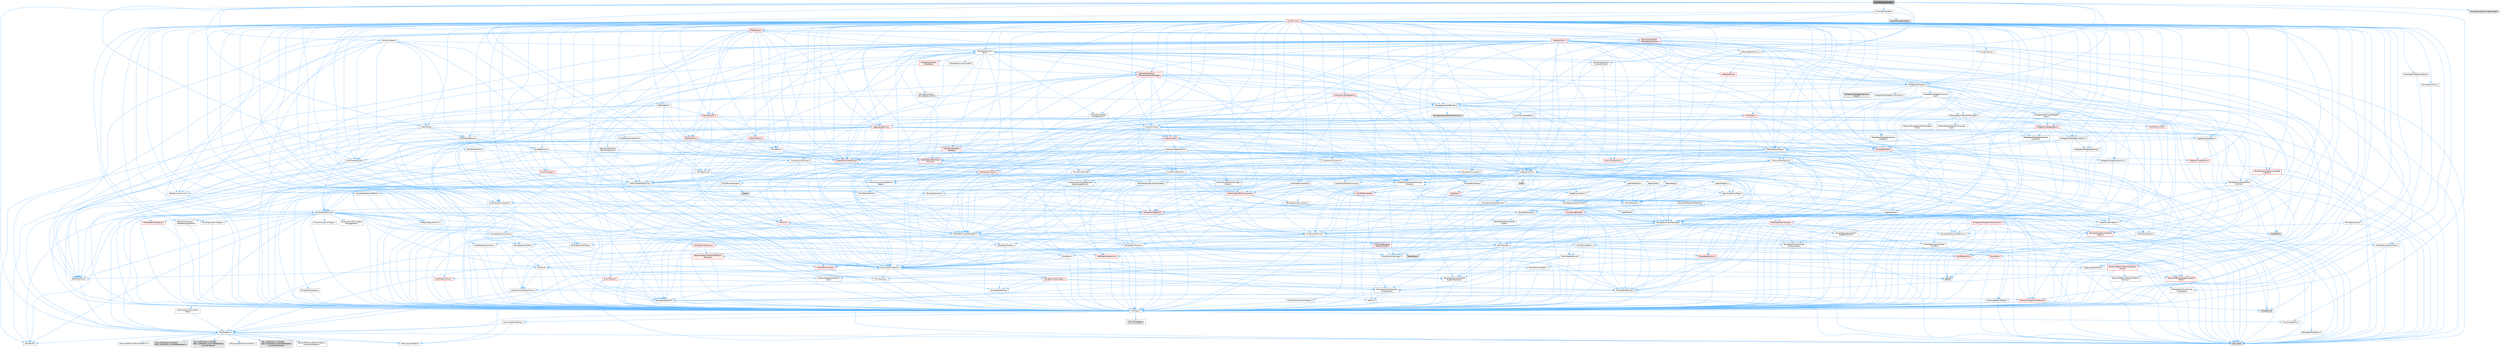 digraph "MovieSceneChannel.h"
{
 // INTERACTIVE_SVG=YES
 // LATEX_PDF_SIZE
  bgcolor="transparent";
  edge [fontname=Helvetica,fontsize=10,labelfontname=Helvetica,labelfontsize=10];
  node [fontname=Helvetica,fontsize=10,shape=box,height=0.2,width=0.4];
  Node1 [id="Node000001",label="MovieSceneChannel.h",height=0.2,width=0.4,color="gray40", fillcolor="grey60", style="filled", fontcolor="black",tooltip=" "];
  Node1 -> Node2 [id="edge1_Node000001_Node000002",color="steelblue1",style="solid",tooltip=" "];
  Node2 [id="Node000002",label="Containers/Array.h",height=0.2,width=0.4,color="grey40", fillcolor="white", style="filled",URL="$df/dd0/Array_8h.html",tooltip=" "];
  Node2 -> Node3 [id="edge2_Node000002_Node000003",color="steelblue1",style="solid",tooltip=" "];
  Node3 [id="Node000003",label="CoreTypes.h",height=0.2,width=0.4,color="grey40", fillcolor="white", style="filled",URL="$dc/dec/CoreTypes_8h.html",tooltip=" "];
  Node3 -> Node4 [id="edge3_Node000003_Node000004",color="steelblue1",style="solid",tooltip=" "];
  Node4 [id="Node000004",label="HAL/Platform.h",height=0.2,width=0.4,color="grey40", fillcolor="white", style="filled",URL="$d9/dd0/Platform_8h.html",tooltip=" "];
  Node4 -> Node5 [id="edge4_Node000004_Node000005",color="steelblue1",style="solid",tooltip=" "];
  Node5 [id="Node000005",label="Misc/Build.h",height=0.2,width=0.4,color="grey40", fillcolor="white", style="filled",URL="$d3/dbb/Build_8h.html",tooltip=" "];
  Node4 -> Node6 [id="edge5_Node000004_Node000006",color="steelblue1",style="solid",tooltip=" "];
  Node6 [id="Node000006",label="Misc/LargeWorldCoordinates.h",height=0.2,width=0.4,color="grey40", fillcolor="white", style="filled",URL="$d2/dcb/LargeWorldCoordinates_8h.html",tooltip=" "];
  Node4 -> Node7 [id="edge6_Node000004_Node000007",color="steelblue1",style="solid",tooltip=" "];
  Node7 [id="Node000007",label="type_traits",height=0.2,width=0.4,color="grey60", fillcolor="#E0E0E0", style="filled",tooltip=" "];
  Node4 -> Node8 [id="edge7_Node000004_Node000008",color="steelblue1",style="solid",tooltip=" "];
  Node8 [id="Node000008",label="PreprocessorHelpers.h",height=0.2,width=0.4,color="grey40", fillcolor="white", style="filled",URL="$db/ddb/PreprocessorHelpers_8h.html",tooltip=" "];
  Node4 -> Node9 [id="edge8_Node000004_Node000009",color="steelblue1",style="solid",tooltip=" "];
  Node9 [id="Node000009",label="UBT_COMPILED_PLATFORM\l/UBT_COMPILED_PLATFORMPlatform\lCompilerPreSetup.h",height=0.2,width=0.4,color="grey60", fillcolor="#E0E0E0", style="filled",tooltip=" "];
  Node4 -> Node10 [id="edge9_Node000004_Node000010",color="steelblue1",style="solid",tooltip=" "];
  Node10 [id="Node000010",label="GenericPlatform/GenericPlatform\lCompilerPreSetup.h",height=0.2,width=0.4,color="grey40", fillcolor="white", style="filled",URL="$d9/dc8/GenericPlatformCompilerPreSetup_8h.html",tooltip=" "];
  Node4 -> Node11 [id="edge10_Node000004_Node000011",color="steelblue1",style="solid",tooltip=" "];
  Node11 [id="Node000011",label="GenericPlatform/GenericPlatform.h",height=0.2,width=0.4,color="grey40", fillcolor="white", style="filled",URL="$d6/d84/GenericPlatform_8h.html",tooltip=" "];
  Node4 -> Node12 [id="edge11_Node000004_Node000012",color="steelblue1",style="solid",tooltip=" "];
  Node12 [id="Node000012",label="UBT_COMPILED_PLATFORM\l/UBT_COMPILED_PLATFORMPlatform.h",height=0.2,width=0.4,color="grey60", fillcolor="#E0E0E0", style="filled",tooltip=" "];
  Node4 -> Node13 [id="edge12_Node000004_Node000013",color="steelblue1",style="solid",tooltip=" "];
  Node13 [id="Node000013",label="UBT_COMPILED_PLATFORM\l/UBT_COMPILED_PLATFORMPlatform\lCompilerSetup.h",height=0.2,width=0.4,color="grey60", fillcolor="#E0E0E0", style="filled",tooltip=" "];
  Node3 -> Node14 [id="edge13_Node000003_Node000014",color="steelblue1",style="solid",tooltip=" "];
  Node14 [id="Node000014",label="ProfilingDebugging\l/UMemoryDefines.h",height=0.2,width=0.4,color="grey40", fillcolor="white", style="filled",URL="$d2/da2/UMemoryDefines_8h.html",tooltip=" "];
  Node3 -> Node15 [id="edge14_Node000003_Node000015",color="steelblue1",style="solid",tooltip=" "];
  Node15 [id="Node000015",label="Misc/CoreMiscDefines.h",height=0.2,width=0.4,color="grey40", fillcolor="white", style="filled",URL="$da/d38/CoreMiscDefines_8h.html",tooltip=" "];
  Node15 -> Node4 [id="edge15_Node000015_Node000004",color="steelblue1",style="solid",tooltip=" "];
  Node15 -> Node8 [id="edge16_Node000015_Node000008",color="steelblue1",style="solid",tooltip=" "];
  Node3 -> Node16 [id="edge17_Node000003_Node000016",color="steelblue1",style="solid",tooltip=" "];
  Node16 [id="Node000016",label="Misc/CoreDefines.h",height=0.2,width=0.4,color="grey40", fillcolor="white", style="filled",URL="$d3/dd2/CoreDefines_8h.html",tooltip=" "];
  Node2 -> Node17 [id="edge18_Node000002_Node000017",color="steelblue1",style="solid",tooltip=" "];
  Node17 [id="Node000017",label="Misc/AssertionMacros.h",height=0.2,width=0.4,color="grey40", fillcolor="white", style="filled",URL="$d0/dfa/AssertionMacros_8h.html",tooltip=" "];
  Node17 -> Node3 [id="edge19_Node000017_Node000003",color="steelblue1",style="solid",tooltip=" "];
  Node17 -> Node4 [id="edge20_Node000017_Node000004",color="steelblue1",style="solid",tooltip=" "];
  Node17 -> Node18 [id="edge21_Node000017_Node000018",color="steelblue1",style="solid",tooltip=" "];
  Node18 [id="Node000018",label="HAL/PlatformMisc.h",height=0.2,width=0.4,color="red", fillcolor="#FFF0F0", style="filled",URL="$d0/df5/PlatformMisc_8h.html",tooltip=" "];
  Node18 -> Node3 [id="edge22_Node000018_Node000003",color="steelblue1",style="solid",tooltip=" "];
  Node17 -> Node8 [id="edge23_Node000017_Node000008",color="steelblue1",style="solid",tooltip=" "];
  Node17 -> Node54 [id="edge24_Node000017_Node000054",color="steelblue1",style="solid",tooltip=" "];
  Node54 [id="Node000054",label="Templates/EnableIf.h",height=0.2,width=0.4,color="grey40", fillcolor="white", style="filled",URL="$d7/d60/EnableIf_8h.html",tooltip=" "];
  Node54 -> Node3 [id="edge25_Node000054_Node000003",color="steelblue1",style="solid",tooltip=" "];
  Node17 -> Node55 [id="edge26_Node000017_Node000055",color="steelblue1",style="solid",tooltip=" "];
  Node55 [id="Node000055",label="Templates/IsArrayOrRefOf\lTypeByPredicate.h",height=0.2,width=0.4,color="grey40", fillcolor="white", style="filled",URL="$d6/da1/IsArrayOrRefOfTypeByPredicate_8h.html",tooltip=" "];
  Node55 -> Node3 [id="edge27_Node000055_Node000003",color="steelblue1",style="solid",tooltip=" "];
  Node17 -> Node56 [id="edge28_Node000017_Node000056",color="steelblue1",style="solid",tooltip=" "];
  Node56 [id="Node000056",label="Templates/IsValidVariadic\lFunctionArg.h",height=0.2,width=0.4,color="grey40", fillcolor="white", style="filled",URL="$d0/dc8/IsValidVariadicFunctionArg_8h.html",tooltip=" "];
  Node56 -> Node3 [id="edge29_Node000056_Node000003",color="steelblue1",style="solid",tooltip=" "];
  Node56 -> Node57 [id="edge30_Node000056_Node000057",color="steelblue1",style="solid",tooltip=" "];
  Node57 [id="Node000057",label="IsEnum.h",height=0.2,width=0.4,color="grey40", fillcolor="white", style="filled",URL="$d4/de5/IsEnum_8h.html",tooltip=" "];
  Node56 -> Node7 [id="edge31_Node000056_Node000007",color="steelblue1",style="solid",tooltip=" "];
  Node17 -> Node58 [id="edge32_Node000017_Node000058",color="steelblue1",style="solid",tooltip=" "];
  Node58 [id="Node000058",label="Traits/IsCharEncodingCompatible\lWith.h",height=0.2,width=0.4,color="red", fillcolor="#FFF0F0", style="filled",URL="$df/dd1/IsCharEncodingCompatibleWith_8h.html",tooltip=" "];
  Node58 -> Node7 [id="edge33_Node000058_Node000007",color="steelblue1",style="solid",tooltip=" "];
  Node17 -> Node60 [id="edge34_Node000017_Node000060",color="steelblue1",style="solid",tooltip=" "];
  Node60 [id="Node000060",label="Misc/VarArgs.h",height=0.2,width=0.4,color="grey40", fillcolor="white", style="filled",URL="$d5/d6f/VarArgs_8h.html",tooltip=" "];
  Node60 -> Node3 [id="edge35_Node000060_Node000003",color="steelblue1",style="solid",tooltip=" "];
  Node17 -> Node61 [id="edge36_Node000017_Node000061",color="steelblue1",style="solid",tooltip=" "];
  Node61 [id="Node000061",label="String/FormatStringSan.h",height=0.2,width=0.4,color="red", fillcolor="#FFF0F0", style="filled",URL="$d3/d8b/FormatStringSan_8h.html",tooltip=" "];
  Node61 -> Node7 [id="edge37_Node000061_Node000007",color="steelblue1",style="solid",tooltip=" "];
  Node61 -> Node3 [id="edge38_Node000061_Node000003",color="steelblue1",style="solid",tooltip=" "];
  Node61 -> Node62 [id="edge39_Node000061_Node000062",color="steelblue1",style="solid",tooltip=" "];
  Node62 [id="Node000062",label="Templates/Requires.h",height=0.2,width=0.4,color="grey40", fillcolor="white", style="filled",URL="$dc/d96/Requires_8h.html",tooltip=" "];
  Node62 -> Node54 [id="edge40_Node000062_Node000054",color="steelblue1",style="solid",tooltip=" "];
  Node62 -> Node7 [id="edge41_Node000062_Node000007",color="steelblue1",style="solid",tooltip=" "];
  Node61 -> Node63 [id="edge42_Node000061_Node000063",color="steelblue1",style="solid",tooltip=" "];
  Node63 [id="Node000063",label="Templates/Identity.h",height=0.2,width=0.4,color="grey40", fillcolor="white", style="filled",URL="$d0/dd5/Identity_8h.html",tooltip=" "];
  Node61 -> Node56 [id="edge43_Node000061_Node000056",color="steelblue1",style="solid",tooltip=" "];
  Node61 -> Node26 [id="edge44_Node000061_Node000026",color="steelblue1",style="solid",tooltip=" "];
  Node26 [id="Node000026",label="Containers/ContainersFwd.h",height=0.2,width=0.4,color="grey40", fillcolor="white", style="filled",URL="$d4/d0a/ContainersFwd_8h.html",tooltip=" "];
  Node26 -> Node4 [id="edge45_Node000026_Node000004",color="steelblue1",style="solid",tooltip=" "];
  Node26 -> Node3 [id="edge46_Node000026_Node000003",color="steelblue1",style="solid",tooltip=" "];
  Node26 -> Node23 [id="edge47_Node000026_Node000023",color="steelblue1",style="solid",tooltip=" "];
  Node23 [id="Node000023",label="Traits/IsContiguousContainer.h",height=0.2,width=0.4,color="red", fillcolor="#FFF0F0", style="filled",URL="$d5/d3c/IsContiguousContainer_8h.html",tooltip=" "];
  Node23 -> Node3 [id="edge48_Node000023_Node000003",color="steelblue1",style="solid",tooltip=" "];
  Node23 -> Node22 [id="edge49_Node000023_Node000022",color="steelblue1",style="solid",tooltip=" "];
  Node22 [id="Node000022",label="initializer_list",height=0.2,width=0.4,color="grey60", fillcolor="#E0E0E0", style="filled",tooltip=" "];
  Node17 -> Node67 [id="edge50_Node000017_Node000067",color="steelblue1",style="solid",tooltip=" "];
  Node67 [id="Node000067",label="atomic",height=0.2,width=0.4,color="grey60", fillcolor="#E0E0E0", style="filled",tooltip=" "];
  Node2 -> Node68 [id="edge51_Node000002_Node000068",color="steelblue1",style="solid",tooltip=" "];
  Node68 [id="Node000068",label="Misc/IntrusiveUnsetOptional\lState.h",height=0.2,width=0.4,color="grey40", fillcolor="white", style="filled",URL="$d2/d0a/IntrusiveUnsetOptionalState_8h.html",tooltip=" "];
  Node68 -> Node69 [id="edge52_Node000068_Node000069",color="steelblue1",style="solid",tooltip=" "];
  Node69 [id="Node000069",label="Misc/OptionalFwd.h",height=0.2,width=0.4,color="grey40", fillcolor="white", style="filled",URL="$dc/d50/OptionalFwd_8h.html",tooltip=" "];
  Node2 -> Node70 [id="edge53_Node000002_Node000070",color="steelblue1",style="solid",tooltip=" "];
  Node70 [id="Node000070",label="Misc/ReverseIterate.h",height=0.2,width=0.4,color="grey40", fillcolor="white", style="filled",URL="$db/de3/ReverseIterate_8h.html",tooltip=" "];
  Node70 -> Node4 [id="edge54_Node000070_Node000004",color="steelblue1",style="solid",tooltip=" "];
  Node70 -> Node71 [id="edge55_Node000070_Node000071",color="steelblue1",style="solid",tooltip=" "];
  Node71 [id="Node000071",label="iterator",height=0.2,width=0.4,color="grey60", fillcolor="#E0E0E0", style="filled",tooltip=" "];
  Node2 -> Node72 [id="edge56_Node000002_Node000072",color="steelblue1",style="solid",tooltip=" "];
  Node72 [id="Node000072",label="HAL/UnrealMemory.h",height=0.2,width=0.4,color="grey40", fillcolor="white", style="filled",URL="$d9/d96/UnrealMemory_8h.html",tooltip=" "];
  Node72 -> Node3 [id="edge57_Node000072_Node000003",color="steelblue1",style="solid",tooltip=" "];
  Node72 -> Node73 [id="edge58_Node000072_Node000073",color="steelblue1",style="solid",tooltip=" "];
  Node73 [id="Node000073",label="GenericPlatform/GenericPlatform\lMemory.h",height=0.2,width=0.4,color="red", fillcolor="#FFF0F0", style="filled",URL="$dd/d22/GenericPlatformMemory_8h.html",tooltip=" "];
  Node73 -> Node25 [id="edge59_Node000073_Node000025",color="steelblue1",style="solid",tooltip=" "];
  Node25 [id="Node000025",label="CoreFwd.h",height=0.2,width=0.4,color="grey40", fillcolor="white", style="filled",URL="$d1/d1e/CoreFwd_8h.html",tooltip=" "];
  Node25 -> Node3 [id="edge60_Node000025_Node000003",color="steelblue1",style="solid",tooltip=" "];
  Node25 -> Node26 [id="edge61_Node000025_Node000026",color="steelblue1",style="solid",tooltip=" "];
  Node25 -> Node27 [id="edge62_Node000025_Node000027",color="steelblue1",style="solid",tooltip=" "];
  Node27 [id="Node000027",label="Math/MathFwd.h",height=0.2,width=0.4,color="grey40", fillcolor="white", style="filled",URL="$d2/d10/MathFwd_8h.html",tooltip=" "];
  Node27 -> Node4 [id="edge63_Node000027_Node000004",color="steelblue1",style="solid",tooltip=" "];
  Node25 -> Node28 [id="edge64_Node000025_Node000028",color="steelblue1",style="solid",tooltip=" "];
  Node28 [id="Node000028",label="UObject/UObjectHierarchy\lFwd.h",height=0.2,width=0.4,color="grey40", fillcolor="white", style="filled",URL="$d3/d13/UObjectHierarchyFwd_8h.html",tooltip=" "];
  Node73 -> Node3 [id="edge65_Node000073_Node000003",color="steelblue1",style="solid",tooltip=" "];
  Node73 -> Node74 [id="edge66_Node000073_Node000074",color="steelblue1",style="solid",tooltip=" "];
  Node74 [id="Node000074",label="HAL/PlatformString.h",height=0.2,width=0.4,color="red", fillcolor="#FFF0F0", style="filled",URL="$db/db5/PlatformString_8h.html",tooltip=" "];
  Node74 -> Node3 [id="edge67_Node000074_Node000003",color="steelblue1",style="solid",tooltip=" "];
  Node72 -> Node76 [id="edge68_Node000072_Node000076",color="steelblue1",style="solid",tooltip=" "];
  Node76 [id="Node000076",label="HAL/MemoryBase.h",height=0.2,width=0.4,color="grey40", fillcolor="white", style="filled",URL="$d6/d9f/MemoryBase_8h.html",tooltip=" "];
  Node76 -> Node3 [id="edge69_Node000076_Node000003",color="steelblue1",style="solid",tooltip=" "];
  Node76 -> Node47 [id="edge70_Node000076_Node000047",color="steelblue1",style="solid",tooltip=" "];
  Node47 [id="Node000047",label="HAL/PlatformAtomics.h",height=0.2,width=0.4,color="red", fillcolor="#FFF0F0", style="filled",URL="$d3/d36/PlatformAtomics_8h.html",tooltip=" "];
  Node47 -> Node3 [id="edge71_Node000047_Node000003",color="steelblue1",style="solid",tooltip=" "];
  Node76 -> Node30 [id="edge72_Node000076_Node000030",color="steelblue1",style="solid",tooltip=" "];
  Node30 [id="Node000030",label="HAL/PlatformCrt.h",height=0.2,width=0.4,color="red", fillcolor="#FFF0F0", style="filled",URL="$d8/d75/PlatformCrt_8h.html",tooltip=" "];
  Node76 -> Node77 [id="edge73_Node000076_Node000077",color="steelblue1",style="solid",tooltip=" "];
  Node77 [id="Node000077",label="Misc/Exec.h",height=0.2,width=0.4,color="grey40", fillcolor="white", style="filled",URL="$de/ddb/Exec_8h.html",tooltip=" "];
  Node77 -> Node3 [id="edge74_Node000077_Node000003",color="steelblue1",style="solid",tooltip=" "];
  Node77 -> Node17 [id="edge75_Node000077_Node000017",color="steelblue1",style="solid",tooltip=" "];
  Node76 -> Node78 [id="edge76_Node000076_Node000078",color="steelblue1",style="solid",tooltip=" "];
  Node78 [id="Node000078",label="Misc/OutputDevice.h",height=0.2,width=0.4,color="grey40", fillcolor="white", style="filled",URL="$d7/d32/OutputDevice_8h.html",tooltip=" "];
  Node78 -> Node25 [id="edge77_Node000078_Node000025",color="steelblue1",style="solid",tooltip=" "];
  Node78 -> Node3 [id="edge78_Node000078_Node000003",color="steelblue1",style="solid",tooltip=" "];
  Node78 -> Node79 [id="edge79_Node000078_Node000079",color="steelblue1",style="solid",tooltip=" "];
  Node79 [id="Node000079",label="Logging/LogVerbosity.h",height=0.2,width=0.4,color="grey40", fillcolor="white", style="filled",URL="$d2/d8f/LogVerbosity_8h.html",tooltip=" "];
  Node79 -> Node3 [id="edge80_Node000079_Node000003",color="steelblue1",style="solid",tooltip=" "];
  Node78 -> Node60 [id="edge81_Node000078_Node000060",color="steelblue1",style="solid",tooltip=" "];
  Node78 -> Node55 [id="edge82_Node000078_Node000055",color="steelblue1",style="solid",tooltip=" "];
  Node78 -> Node56 [id="edge83_Node000078_Node000056",color="steelblue1",style="solid",tooltip=" "];
  Node78 -> Node58 [id="edge84_Node000078_Node000058",color="steelblue1",style="solid",tooltip=" "];
  Node76 -> Node80 [id="edge85_Node000076_Node000080",color="steelblue1",style="solid",tooltip=" "];
  Node80 [id="Node000080",label="Templates/Atomic.h",height=0.2,width=0.4,color="red", fillcolor="#FFF0F0", style="filled",URL="$d3/d91/Atomic_8h.html",tooltip=" "];
  Node80 -> Node83 [id="edge86_Node000080_Node000083",color="steelblue1",style="solid",tooltip=" "];
  Node83 [id="Node000083",label="Templates/IsIntegral.h",height=0.2,width=0.4,color="grey40", fillcolor="white", style="filled",URL="$da/d64/IsIntegral_8h.html",tooltip=" "];
  Node83 -> Node3 [id="edge87_Node000083_Node000003",color="steelblue1",style="solid",tooltip=" "];
  Node80 -> Node67 [id="edge88_Node000080_Node000067",color="steelblue1",style="solid",tooltip=" "];
  Node72 -> Node89 [id="edge89_Node000072_Node000089",color="steelblue1",style="solid",tooltip=" "];
  Node89 [id="Node000089",label="HAL/PlatformMemory.h",height=0.2,width=0.4,color="red", fillcolor="#FFF0F0", style="filled",URL="$de/d68/PlatformMemory_8h.html",tooltip=" "];
  Node89 -> Node3 [id="edge90_Node000089_Node000003",color="steelblue1",style="solid",tooltip=" "];
  Node89 -> Node73 [id="edge91_Node000089_Node000073",color="steelblue1",style="solid",tooltip=" "];
  Node72 -> Node91 [id="edge92_Node000072_Node000091",color="steelblue1",style="solid",tooltip=" "];
  Node91 [id="Node000091",label="ProfilingDebugging\l/MemoryTrace.h",height=0.2,width=0.4,color="red", fillcolor="#FFF0F0", style="filled",URL="$da/dd7/MemoryTrace_8h.html",tooltip=" "];
  Node91 -> Node4 [id="edge93_Node000091_Node000004",color="steelblue1",style="solid",tooltip=" "];
  Node91 -> Node42 [id="edge94_Node000091_Node000042",color="steelblue1",style="solid",tooltip=" "];
  Node42 [id="Node000042",label="Misc/EnumClassFlags.h",height=0.2,width=0.4,color="grey40", fillcolor="white", style="filled",URL="$d8/de7/EnumClassFlags_8h.html",tooltip=" "];
  Node91 -> Node53 [id="edge95_Node000091_Node000053",color="steelblue1",style="solid",tooltip=" "];
  Node53 [id="Node000053",label="Trace/Trace.h",height=0.2,width=0.4,color="grey60", fillcolor="#E0E0E0", style="filled",tooltip=" "];
  Node72 -> Node92 [id="edge96_Node000072_Node000092",color="steelblue1",style="solid",tooltip=" "];
  Node92 [id="Node000092",label="Templates/IsPointer.h",height=0.2,width=0.4,color="grey40", fillcolor="white", style="filled",URL="$d7/d05/IsPointer_8h.html",tooltip=" "];
  Node92 -> Node3 [id="edge97_Node000092_Node000003",color="steelblue1",style="solid",tooltip=" "];
  Node2 -> Node93 [id="edge98_Node000002_Node000093",color="steelblue1",style="solid",tooltip=" "];
  Node93 [id="Node000093",label="Templates/UnrealTypeTraits.h",height=0.2,width=0.4,color="grey40", fillcolor="white", style="filled",URL="$d2/d2d/UnrealTypeTraits_8h.html",tooltip=" "];
  Node93 -> Node3 [id="edge99_Node000093_Node000003",color="steelblue1",style="solid",tooltip=" "];
  Node93 -> Node92 [id="edge100_Node000093_Node000092",color="steelblue1",style="solid",tooltip=" "];
  Node93 -> Node17 [id="edge101_Node000093_Node000017",color="steelblue1",style="solid",tooltip=" "];
  Node93 -> Node85 [id="edge102_Node000093_Node000085",color="steelblue1",style="solid",tooltip=" "];
  Node85 [id="Node000085",label="Templates/AndOrNot.h",height=0.2,width=0.4,color="grey40", fillcolor="white", style="filled",URL="$db/d0a/AndOrNot_8h.html",tooltip=" "];
  Node85 -> Node3 [id="edge103_Node000085_Node000003",color="steelblue1",style="solid",tooltip=" "];
  Node93 -> Node54 [id="edge104_Node000093_Node000054",color="steelblue1",style="solid",tooltip=" "];
  Node93 -> Node94 [id="edge105_Node000093_Node000094",color="steelblue1",style="solid",tooltip=" "];
  Node94 [id="Node000094",label="Templates/IsArithmetic.h",height=0.2,width=0.4,color="grey40", fillcolor="white", style="filled",URL="$d2/d5d/IsArithmetic_8h.html",tooltip=" "];
  Node94 -> Node3 [id="edge106_Node000094_Node000003",color="steelblue1",style="solid",tooltip=" "];
  Node93 -> Node57 [id="edge107_Node000093_Node000057",color="steelblue1",style="solid",tooltip=" "];
  Node93 -> Node95 [id="edge108_Node000093_Node000095",color="steelblue1",style="solid",tooltip=" "];
  Node95 [id="Node000095",label="Templates/Models.h",height=0.2,width=0.4,color="grey40", fillcolor="white", style="filled",URL="$d3/d0c/Models_8h.html",tooltip=" "];
  Node95 -> Node63 [id="edge109_Node000095_Node000063",color="steelblue1",style="solid",tooltip=" "];
  Node93 -> Node96 [id="edge110_Node000093_Node000096",color="steelblue1",style="solid",tooltip=" "];
  Node96 [id="Node000096",label="Templates/IsPODType.h",height=0.2,width=0.4,color="grey40", fillcolor="white", style="filled",URL="$d7/db1/IsPODType_8h.html",tooltip=" "];
  Node96 -> Node3 [id="edge111_Node000096_Node000003",color="steelblue1",style="solid",tooltip=" "];
  Node93 -> Node97 [id="edge112_Node000093_Node000097",color="steelblue1",style="solid",tooltip=" "];
  Node97 [id="Node000097",label="Templates/IsUECoreType.h",height=0.2,width=0.4,color="grey40", fillcolor="white", style="filled",URL="$d1/db8/IsUECoreType_8h.html",tooltip=" "];
  Node97 -> Node3 [id="edge113_Node000097_Node000003",color="steelblue1",style="solid",tooltip=" "];
  Node97 -> Node7 [id="edge114_Node000097_Node000007",color="steelblue1",style="solid",tooltip=" "];
  Node93 -> Node86 [id="edge115_Node000093_Node000086",color="steelblue1",style="solid",tooltip=" "];
  Node86 [id="Node000086",label="Templates/IsTriviallyCopy\lConstructible.h",height=0.2,width=0.4,color="grey40", fillcolor="white", style="filled",URL="$d3/d78/IsTriviallyCopyConstructible_8h.html",tooltip=" "];
  Node86 -> Node3 [id="edge116_Node000086_Node000003",color="steelblue1",style="solid",tooltip=" "];
  Node86 -> Node7 [id="edge117_Node000086_Node000007",color="steelblue1",style="solid",tooltip=" "];
  Node2 -> Node98 [id="edge118_Node000002_Node000098",color="steelblue1",style="solid",tooltip=" "];
  Node98 [id="Node000098",label="Templates/UnrealTemplate.h",height=0.2,width=0.4,color="grey40", fillcolor="white", style="filled",URL="$d4/d24/UnrealTemplate_8h.html",tooltip=" "];
  Node98 -> Node3 [id="edge119_Node000098_Node000003",color="steelblue1",style="solid",tooltip=" "];
  Node98 -> Node92 [id="edge120_Node000098_Node000092",color="steelblue1",style="solid",tooltip=" "];
  Node98 -> Node72 [id="edge121_Node000098_Node000072",color="steelblue1",style="solid",tooltip=" "];
  Node98 -> Node99 [id="edge122_Node000098_Node000099",color="steelblue1",style="solid",tooltip=" "];
  Node99 [id="Node000099",label="Templates/CopyQualifiers\lAndRefsFromTo.h",height=0.2,width=0.4,color="grey40", fillcolor="white", style="filled",URL="$d3/db3/CopyQualifiersAndRefsFromTo_8h.html",tooltip=" "];
  Node99 -> Node100 [id="edge123_Node000099_Node000100",color="steelblue1",style="solid",tooltip=" "];
  Node100 [id="Node000100",label="Templates/CopyQualifiers\lFromTo.h",height=0.2,width=0.4,color="grey40", fillcolor="white", style="filled",URL="$d5/db4/CopyQualifiersFromTo_8h.html",tooltip=" "];
  Node98 -> Node93 [id="edge124_Node000098_Node000093",color="steelblue1",style="solid",tooltip=" "];
  Node98 -> Node101 [id="edge125_Node000098_Node000101",color="steelblue1",style="solid",tooltip=" "];
  Node101 [id="Node000101",label="Templates/RemoveReference.h",height=0.2,width=0.4,color="grey40", fillcolor="white", style="filled",URL="$da/dbe/RemoveReference_8h.html",tooltip=" "];
  Node101 -> Node3 [id="edge126_Node000101_Node000003",color="steelblue1",style="solid",tooltip=" "];
  Node98 -> Node62 [id="edge127_Node000098_Node000062",color="steelblue1",style="solid",tooltip=" "];
  Node98 -> Node102 [id="edge128_Node000098_Node000102",color="steelblue1",style="solid",tooltip=" "];
  Node102 [id="Node000102",label="Templates/TypeCompatible\lBytes.h",height=0.2,width=0.4,color="red", fillcolor="#FFF0F0", style="filled",URL="$df/d0a/TypeCompatibleBytes_8h.html",tooltip=" "];
  Node102 -> Node3 [id="edge129_Node000102_Node000003",color="steelblue1",style="solid",tooltip=" "];
  Node102 -> Node7 [id="edge130_Node000102_Node000007",color="steelblue1",style="solid",tooltip=" "];
  Node98 -> Node63 [id="edge131_Node000098_Node000063",color="steelblue1",style="solid",tooltip=" "];
  Node98 -> Node23 [id="edge132_Node000098_Node000023",color="steelblue1",style="solid",tooltip=" "];
  Node98 -> Node103 [id="edge133_Node000098_Node000103",color="steelblue1",style="solid",tooltip=" "];
  Node103 [id="Node000103",label="Traits/UseBitwiseSwap.h",height=0.2,width=0.4,color="grey40", fillcolor="white", style="filled",URL="$db/df3/UseBitwiseSwap_8h.html",tooltip=" "];
  Node103 -> Node3 [id="edge134_Node000103_Node000003",color="steelblue1",style="solid",tooltip=" "];
  Node103 -> Node7 [id="edge135_Node000103_Node000007",color="steelblue1",style="solid",tooltip=" "];
  Node98 -> Node7 [id="edge136_Node000098_Node000007",color="steelblue1",style="solid",tooltip=" "];
  Node2 -> Node104 [id="edge137_Node000002_Node000104",color="steelblue1",style="solid",tooltip=" "];
  Node104 [id="Node000104",label="Containers/AllowShrinking.h",height=0.2,width=0.4,color="grey40", fillcolor="white", style="filled",URL="$d7/d1a/AllowShrinking_8h.html",tooltip=" "];
  Node104 -> Node3 [id="edge138_Node000104_Node000003",color="steelblue1",style="solid",tooltip=" "];
  Node2 -> Node105 [id="edge139_Node000002_Node000105",color="steelblue1",style="solid",tooltip=" "];
  Node105 [id="Node000105",label="Containers/ContainerAllocation\lPolicies.h",height=0.2,width=0.4,color="grey40", fillcolor="white", style="filled",URL="$d7/dff/ContainerAllocationPolicies_8h.html",tooltip=" "];
  Node105 -> Node3 [id="edge140_Node000105_Node000003",color="steelblue1",style="solid",tooltip=" "];
  Node105 -> Node106 [id="edge141_Node000105_Node000106",color="steelblue1",style="solid",tooltip=" "];
  Node106 [id="Node000106",label="Containers/ContainerHelpers.h",height=0.2,width=0.4,color="grey40", fillcolor="white", style="filled",URL="$d7/d33/ContainerHelpers_8h.html",tooltip=" "];
  Node106 -> Node3 [id="edge142_Node000106_Node000003",color="steelblue1",style="solid",tooltip=" "];
  Node105 -> Node105 [id="edge143_Node000105_Node000105",color="steelblue1",style="solid",tooltip=" "];
  Node105 -> Node107 [id="edge144_Node000105_Node000107",color="steelblue1",style="solid",tooltip=" "];
  Node107 [id="Node000107",label="HAL/PlatformMath.h",height=0.2,width=0.4,color="red", fillcolor="#FFF0F0", style="filled",URL="$dc/d53/PlatformMath_8h.html",tooltip=" "];
  Node107 -> Node3 [id="edge145_Node000107_Node000003",color="steelblue1",style="solid",tooltip=" "];
  Node105 -> Node72 [id="edge146_Node000105_Node000072",color="steelblue1",style="solid",tooltip=" "];
  Node105 -> Node40 [id="edge147_Node000105_Node000040",color="steelblue1",style="solid",tooltip=" "];
  Node40 [id="Node000040",label="Math/NumericLimits.h",height=0.2,width=0.4,color="grey40", fillcolor="white", style="filled",URL="$df/d1b/NumericLimits_8h.html",tooltip=" "];
  Node40 -> Node3 [id="edge148_Node000040_Node000003",color="steelblue1",style="solid",tooltip=" "];
  Node105 -> Node17 [id="edge149_Node000105_Node000017",color="steelblue1",style="solid",tooltip=" "];
  Node105 -> Node115 [id="edge150_Node000105_Node000115",color="steelblue1",style="solid",tooltip=" "];
  Node115 [id="Node000115",label="Templates/IsPolymorphic.h",height=0.2,width=0.4,color="grey40", fillcolor="white", style="filled",URL="$dc/d20/IsPolymorphic_8h.html",tooltip=" "];
  Node105 -> Node116 [id="edge151_Node000105_Node000116",color="steelblue1",style="solid",tooltip=" "];
  Node116 [id="Node000116",label="Templates/MemoryOps.h",height=0.2,width=0.4,color="red", fillcolor="#FFF0F0", style="filled",URL="$db/dea/MemoryOps_8h.html",tooltip=" "];
  Node116 -> Node3 [id="edge152_Node000116_Node000003",color="steelblue1",style="solid",tooltip=" "];
  Node116 -> Node72 [id="edge153_Node000116_Node000072",color="steelblue1",style="solid",tooltip=" "];
  Node116 -> Node87 [id="edge154_Node000116_Node000087",color="steelblue1",style="solid",tooltip=" "];
  Node87 [id="Node000087",label="Templates/IsTriviallyCopy\lAssignable.h",height=0.2,width=0.4,color="grey40", fillcolor="white", style="filled",URL="$d2/df2/IsTriviallyCopyAssignable_8h.html",tooltip=" "];
  Node87 -> Node3 [id="edge155_Node000087_Node000003",color="steelblue1",style="solid",tooltip=" "];
  Node87 -> Node7 [id="edge156_Node000087_Node000007",color="steelblue1",style="solid",tooltip=" "];
  Node116 -> Node86 [id="edge157_Node000116_Node000086",color="steelblue1",style="solid",tooltip=" "];
  Node116 -> Node62 [id="edge158_Node000116_Node000062",color="steelblue1",style="solid",tooltip=" "];
  Node116 -> Node93 [id="edge159_Node000116_Node000093",color="steelblue1",style="solid",tooltip=" "];
  Node116 -> Node103 [id="edge160_Node000116_Node000103",color="steelblue1",style="solid",tooltip=" "];
  Node116 -> Node7 [id="edge161_Node000116_Node000007",color="steelblue1",style="solid",tooltip=" "];
  Node105 -> Node102 [id="edge162_Node000105_Node000102",color="steelblue1",style="solid",tooltip=" "];
  Node105 -> Node7 [id="edge163_Node000105_Node000007",color="steelblue1",style="solid",tooltip=" "];
  Node2 -> Node117 [id="edge164_Node000002_Node000117",color="steelblue1",style="solid",tooltip=" "];
  Node117 [id="Node000117",label="Containers/ContainerElement\lTypeCompatibility.h",height=0.2,width=0.4,color="grey40", fillcolor="white", style="filled",URL="$df/ddf/ContainerElementTypeCompatibility_8h.html",tooltip=" "];
  Node117 -> Node3 [id="edge165_Node000117_Node000003",color="steelblue1",style="solid",tooltip=" "];
  Node117 -> Node93 [id="edge166_Node000117_Node000093",color="steelblue1",style="solid",tooltip=" "];
  Node2 -> Node118 [id="edge167_Node000002_Node000118",color="steelblue1",style="solid",tooltip=" "];
  Node118 [id="Node000118",label="Serialization/Archive.h",height=0.2,width=0.4,color="grey40", fillcolor="white", style="filled",URL="$d7/d3b/Archive_8h.html",tooltip=" "];
  Node118 -> Node25 [id="edge168_Node000118_Node000025",color="steelblue1",style="solid",tooltip=" "];
  Node118 -> Node3 [id="edge169_Node000118_Node000003",color="steelblue1",style="solid",tooltip=" "];
  Node118 -> Node119 [id="edge170_Node000118_Node000119",color="steelblue1",style="solid",tooltip=" "];
  Node119 [id="Node000119",label="HAL/PlatformProperties.h",height=0.2,width=0.4,color="red", fillcolor="#FFF0F0", style="filled",URL="$d9/db0/PlatformProperties_8h.html",tooltip=" "];
  Node119 -> Node3 [id="edge171_Node000119_Node000003",color="steelblue1",style="solid",tooltip=" "];
  Node118 -> Node122 [id="edge172_Node000118_Node000122",color="steelblue1",style="solid",tooltip=" "];
  Node122 [id="Node000122",label="Internationalization\l/TextNamespaceFwd.h",height=0.2,width=0.4,color="grey40", fillcolor="white", style="filled",URL="$d8/d97/TextNamespaceFwd_8h.html",tooltip=" "];
  Node122 -> Node3 [id="edge173_Node000122_Node000003",color="steelblue1",style="solid",tooltip=" "];
  Node118 -> Node27 [id="edge174_Node000118_Node000027",color="steelblue1",style="solid",tooltip=" "];
  Node118 -> Node17 [id="edge175_Node000118_Node000017",color="steelblue1",style="solid",tooltip=" "];
  Node118 -> Node5 [id="edge176_Node000118_Node000005",color="steelblue1",style="solid",tooltip=" "];
  Node118 -> Node41 [id="edge177_Node000118_Node000041",color="steelblue1",style="solid",tooltip=" "];
  Node41 [id="Node000041",label="Misc/CompressionFlags.h",height=0.2,width=0.4,color="grey40", fillcolor="white", style="filled",URL="$d9/d76/CompressionFlags_8h.html",tooltip=" "];
  Node118 -> Node123 [id="edge178_Node000118_Node000123",color="steelblue1",style="solid",tooltip=" "];
  Node123 [id="Node000123",label="Misc/EngineVersionBase.h",height=0.2,width=0.4,color="grey40", fillcolor="white", style="filled",URL="$d5/d2b/EngineVersionBase_8h.html",tooltip=" "];
  Node123 -> Node3 [id="edge179_Node000123_Node000003",color="steelblue1",style="solid",tooltip=" "];
  Node118 -> Node60 [id="edge180_Node000118_Node000060",color="steelblue1",style="solid",tooltip=" "];
  Node118 -> Node124 [id="edge181_Node000118_Node000124",color="steelblue1",style="solid",tooltip=" "];
  Node124 [id="Node000124",label="Serialization/ArchiveCook\lData.h",height=0.2,width=0.4,color="grey40", fillcolor="white", style="filled",URL="$dc/db6/ArchiveCookData_8h.html",tooltip=" "];
  Node124 -> Node4 [id="edge182_Node000124_Node000004",color="steelblue1",style="solid",tooltip=" "];
  Node118 -> Node125 [id="edge183_Node000118_Node000125",color="steelblue1",style="solid",tooltip=" "];
  Node125 [id="Node000125",label="Serialization/ArchiveSave\lPackageData.h",height=0.2,width=0.4,color="grey40", fillcolor="white", style="filled",URL="$d1/d37/ArchiveSavePackageData_8h.html",tooltip=" "];
  Node118 -> Node54 [id="edge184_Node000118_Node000054",color="steelblue1",style="solid",tooltip=" "];
  Node118 -> Node55 [id="edge185_Node000118_Node000055",color="steelblue1",style="solid",tooltip=" "];
  Node118 -> Node126 [id="edge186_Node000118_Node000126",color="steelblue1",style="solid",tooltip=" "];
  Node126 [id="Node000126",label="Templates/IsEnumClass.h",height=0.2,width=0.4,color="grey40", fillcolor="white", style="filled",URL="$d7/d15/IsEnumClass_8h.html",tooltip=" "];
  Node126 -> Node3 [id="edge187_Node000126_Node000003",color="steelblue1",style="solid",tooltip=" "];
  Node126 -> Node85 [id="edge188_Node000126_Node000085",color="steelblue1",style="solid",tooltip=" "];
  Node118 -> Node112 [id="edge189_Node000118_Node000112",color="steelblue1",style="solid",tooltip=" "];
  Node112 [id="Node000112",label="Templates/IsSigned.h",height=0.2,width=0.4,color="grey40", fillcolor="white", style="filled",URL="$d8/dd8/IsSigned_8h.html",tooltip=" "];
  Node112 -> Node3 [id="edge190_Node000112_Node000003",color="steelblue1",style="solid",tooltip=" "];
  Node118 -> Node56 [id="edge191_Node000118_Node000056",color="steelblue1",style="solid",tooltip=" "];
  Node118 -> Node98 [id="edge192_Node000118_Node000098",color="steelblue1",style="solid",tooltip=" "];
  Node118 -> Node58 [id="edge193_Node000118_Node000058",color="steelblue1",style="solid",tooltip=" "];
  Node118 -> Node127 [id="edge194_Node000118_Node000127",color="steelblue1",style="solid",tooltip=" "];
  Node127 [id="Node000127",label="UObject/ObjectVersion.h",height=0.2,width=0.4,color="grey40", fillcolor="white", style="filled",URL="$da/d63/ObjectVersion_8h.html",tooltip=" "];
  Node127 -> Node3 [id="edge195_Node000127_Node000003",color="steelblue1",style="solid",tooltip=" "];
  Node2 -> Node128 [id="edge196_Node000002_Node000128",color="steelblue1",style="solid",tooltip=" "];
  Node128 [id="Node000128",label="Serialization/MemoryImage\lWriter.h",height=0.2,width=0.4,color="grey40", fillcolor="white", style="filled",URL="$d0/d08/MemoryImageWriter_8h.html",tooltip=" "];
  Node128 -> Node3 [id="edge197_Node000128_Node000003",color="steelblue1",style="solid",tooltip=" "];
  Node128 -> Node129 [id="edge198_Node000128_Node000129",color="steelblue1",style="solid",tooltip=" "];
  Node129 [id="Node000129",label="Serialization/MemoryLayout.h",height=0.2,width=0.4,color="red", fillcolor="#FFF0F0", style="filled",URL="$d7/d66/MemoryLayout_8h.html",tooltip=" "];
  Node129 -> Node132 [id="edge199_Node000129_Node000132",color="steelblue1",style="solid",tooltip=" "];
  Node132 [id="Node000132",label="Containers/EnumAsByte.h",height=0.2,width=0.4,color="grey40", fillcolor="white", style="filled",URL="$d6/d9a/EnumAsByte_8h.html",tooltip=" "];
  Node132 -> Node3 [id="edge200_Node000132_Node000003",color="steelblue1",style="solid",tooltip=" "];
  Node132 -> Node96 [id="edge201_Node000132_Node000096",color="steelblue1",style="solid",tooltip=" "];
  Node132 -> Node133 [id="edge202_Node000132_Node000133",color="steelblue1",style="solid",tooltip=" "];
  Node133 [id="Node000133",label="Templates/TypeHash.h",height=0.2,width=0.4,color="red", fillcolor="#FFF0F0", style="filled",URL="$d1/d62/TypeHash_8h.html",tooltip=" "];
  Node133 -> Node3 [id="edge203_Node000133_Node000003",color="steelblue1",style="solid",tooltip=" "];
  Node133 -> Node62 [id="edge204_Node000133_Node000062",color="steelblue1",style="solid",tooltip=" "];
  Node133 -> Node134 [id="edge205_Node000133_Node000134",color="steelblue1",style="solid",tooltip=" "];
  Node134 [id="Node000134",label="Misc/Crc.h",height=0.2,width=0.4,color="red", fillcolor="#FFF0F0", style="filled",URL="$d4/dd2/Crc_8h.html",tooltip=" "];
  Node134 -> Node3 [id="edge206_Node000134_Node000003",color="steelblue1",style="solid",tooltip=" "];
  Node134 -> Node74 [id="edge207_Node000134_Node000074",color="steelblue1",style="solid",tooltip=" "];
  Node134 -> Node17 [id="edge208_Node000134_Node000017",color="steelblue1",style="solid",tooltip=" "];
  Node134 -> Node135 [id="edge209_Node000134_Node000135",color="steelblue1",style="solid",tooltip=" "];
  Node135 [id="Node000135",label="Misc/CString.h",height=0.2,width=0.4,color="grey40", fillcolor="white", style="filled",URL="$d2/d49/CString_8h.html",tooltip=" "];
  Node135 -> Node3 [id="edge210_Node000135_Node000003",color="steelblue1",style="solid",tooltip=" "];
  Node135 -> Node30 [id="edge211_Node000135_Node000030",color="steelblue1",style="solid",tooltip=" "];
  Node135 -> Node74 [id="edge212_Node000135_Node000074",color="steelblue1",style="solid",tooltip=" "];
  Node135 -> Node17 [id="edge213_Node000135_Node000017",color="steelblue1",style="solid",tooltip=" "];
  Node135 -> Node136 [id="edge214_Node000135_Node000136",color="steelblue1",style="solid",tooltip=" "];
  Node136 [id="Node000136",label="Misc/Char.h",height=0.2,width=0.4,color="red", fillcolor="#FFF0F0", style="filled",URL="$d0/d58/Char_8h.html",tooltip=" "];
  Node136 -> Node3 [id="edge215_Node000136_Node000003",color="steelblue1",style="solid",tooltip=" "];
  Node136 -> Node7 [id="edge216_Node000136_Node000007",color="steelblue1",style="solid",tooltip=" "];
  Node135 -> Node60 [id="edge217_Node000135_Node000060",color="steelblue1",style="solid",tooltip=" "];
  Node135 -> Node55 [id="edge218_Node000135_Node000055",color="steelblue1",style="solid",tooltip=" "];
  Node135 -> Node56 [id="edge219_Node000135_Node000056",color="steelblue1",style="solid",tooltip=" "];
  Node135 -> Node58 [id="edge220_Node000135_Node000058",color="steelblue1",style="solid",tooltip=" "];
  Node134 -> Node136 [id="edge221_Node000134_Node000136",color="steelblue1",style="solid",tooltip=" "];
  Node134 -> Node93 [id="edge222_Node000134_Node000093",color="steelblue1",style="solid",tooltip=" "];
  Node133 -> Node7 [id="edge223_Node000133_Node000007",color="steelblue1",style="solid",tooltip=" "];
  Node129 -> Node20 [id="edge224_Node000129_Node000020",color="steelblue1",style="solid",tooltip=" "];
  Node20 [id="Node000020",label="Containers/StringFwd.h",height=0.2,width=0.4,color="grey40", fillcolor="white", style="filled",URL="$df/d37/StringFwd_8h.html",tooltip=" "];
  Node20 -> Node3 [id="edge225_Node000020_Node000003",color="steelblue1",style="solid",tooltip=" "];
  Node20 -> Node21 [id="edge226_Node000020_Node000021",color="steelblue1",style="solid",tooltip=" "];
  Node21 [id="Node000021",label="Traits/ElementType.h",height=0.2,width=0.4,color="grey40", fillcolor="white", style="filled",URL="$d5/d4f/ElementType_8h.html",tooltip=" "];
  Node21 -> Node4 [id="edge227_Node000021_Node000004",color="steelblue1",style="solid",tooltip=" "];
  Node21 -> Node22 [id="edge228_Node000021_Node000022",color="steelblue1",style="solid",tooltip=" "];
  Node21 -> Node7 [id="edge229_Node000021_Node000007",color="steelblue1",style="solid",tooltip=" "];
  Node20 -> Node23 [id="edge230_Node000020_Node000023",color="steelblue1",style="solid",tooltip=" "];
  Node129 -> Node72 [id="edge231_Node000129_Node000072",color="steelblue1",style="solid",tooltip=" "];
  Node129 -> Node54 [id="edge232_Node000129_Node000054",color="steelblue1",style="solid",tooltip=" "];
  Node129 -> Node115 [id="edge233_Node000129_Node000115",color="steelblue1",style="solid",tooltip=" "];
  Node129 -> Node95 [id="edge234_Node000129_Node000095",color="steelblue1",style="solid",tooltip=" "];
  Node129 -> Node98 [id="edge235_Node000129_Node000098",color="steelblue1",style="solid",tooltip=" "];
  Node2 -> Node142 [id="edge236_Node000002_Node000142",color="steelblue1",style="solid",tooltip=" "];
  Node142 [id="Node000142",label="Algo/Heapify.h",height=0.2,width=0.4,color="grey40", fillcolor="white", style="filled",URL="$d0/d2a/Heapify_8h.html",tooltip=" "];
  Node142 -> Node143 [id="edge237_Node000142_Node000143",color="steelblue1",style="solid",tooltip=" "];
  Node143 [id="Node000143",label="Algo/Impl/BinaryHeap.h",height=0.2,width=0.4,color="grey40", fillcolor="white", style="filled",URL="$d7/da3/Algo_2Impl_2BinaryHeap_8h.html",tooltip=" "];
  Node143 -> Node144 [id="edge238_Node000143_Node000144",color="steelblue1",style="solid",tooltip=" "];
  Node144 [id="Node000144",label="Templates/Invoke.h",height=0.2,width=0.4,color="grey40", fillcolor="white", style="filled",URL="$d7/deb/Invoke_8h.html",tooltip=" "];
  Node144 -> Node3 [id="edge239_Node000144_Node000003",color="steelblue1",style="solid",tooltip=" "];
  Node144 -> Node145 [id="edge240_Node000144_Node000145",color="steelblue1",style="solid",tooltip=" "];
  Node145 [id="Node000145",label="Traits/MemberFunctionPtr\lOuter.h",height=0.2,width=0.4,color="grey40", fillcolor="white", style="filled",URL="$db/da7/MemberFunctionPtrOuter_8h.html",tooltip=" "];
  Node144 -> Node98 [id="edge241_Node000144_Node000098",color="steelblue1",style="solid",tooltip=" "];
  Node144 -> Node7 [id="edge242_Node000144_Node000007",color="steelblue1",style="solid",tooltip=" "];
  Node143 -> Node146 [id="edge243_Node000143_Node000146",color="steelblue1",style="solid",tooltip=" "];
  Node146 [id="Node000146",label="Templates/Projection.h",height=0.2,width=0.4,color="grey40", fillcolor="white", style="filled",URL="$d7/df0/Projection_8h.html",tooltip=" "];
  Node146 -> Node7 [id="edge244_Node000146_Node000007",color="steelblue1",style="solid",tooltip=" "];
  Node143 -> Node147 [id="edge245_Node000143_Node000147",color="steelblue1",style="solid",tooltip=" "];
  Node147 [id="Node000147",label="Templates/ReversePredicate.h",height=0.2,width=0.4,color="grey40", fillcolor="white", style="filled",URL="$d8/d28/ReversePredicate_8h.html",tooltip=" "];
  Node147 -> Node144 [id="edge246_Node000147_Node000144",color="steelblue1",style="solid",tooltip=" "];
  Node147 -> Node98 [id="edge247_Node000147_Node000098",color="steelblue1",style="solid",tooltip=" "];
  Node143 -> Node7 [id="edge248_Node000143_Node000007",color="steelblue1",style="solid",tooltip=" "];
  Node142 -> Node148 [id="edge249_Node000142_Node000148",color="steelblue1",style="solid",tooltip=" "];
  Node148 [id="Node000148",label="Templates/IdentityFunctor.h",height=0.2,width=0.4,color="grey40", fillcolor="white", style="filled",URL="$d7/d2e/IdentityFunctor_8h.html",tooltip=" "];
  Node148 -> Node4 [id="edge250_Node000148_Node000004",color="steelblue1",style="solid",tooltip=" "];
  Node142 -> Node144 [id="edge251_Node000142_Node000144",color="steelblue1",style="solid",tooltip=" "];
  Node142 -> Node149 [id="edge252_Node000142_Node000149",color="steelblue1",style="solid",tooltip=" "];
  Node149 [id="Node000149",label="Templates/Less.h",height=0.2,width=0.4,color="grey40", fillcolor="white", style="filled",URL="$de/dc8/Less_8h.html",tooltip=" "];
  Node149 -> Node3 [id="edge253_Node000149_Node000003",color="steelblue1",style="solid",tooltip=" "];
  Node149 -> Node98 [id="edge254_Node000149_Node000098",color="steelblue1",style="solid",tooltip=" "];
  Node142 -> Node98 [id="edge255_Node000142_Node000098",color="steelblue1",style="solid",tooltip=" "];
  Node2 -> Node150 [id="edge256_Node000002_Node000150",color="steelblue1",style="solid",tooltip=" "];
  Node150 [id="Node000150",label="Algo/HeapSort.h",height=0.2,width=0.4,color="grey40", fillcolor="white", style="filled",URL="$d3/d92/HeapSort_8h.html",tooltip=" "];
  Node150 -> Node143 [id="edge257_Node000150_Node000143",color="steelblue1",style="solid",tooltip=" "];
  Node150 -> Node148 [id="edge258_Node000150_Node000148",color="steelblue1",style="solid",tooltip=" "];
  Node150 -> Node149 [id="edge259_Node000150_Node000149",color="steelblue1",style="solid",tooltip=" "];
  Node150 -> Node98 [id="edge260_Node000150_Node000098",color="steelblue1",style="solid",tooltip=" "];
  Node2 -> Node151 [id="edge261_Node000002_Node000151",color="steelblue1",style="solid",tooltip=" "];
  Node151 [id="Node000151",label="Algo/IsHeap.h",height=0.2,width=0.4,color="grey40", fillcolor="white", style="filled",URL="$de/d32/IsHeap_8h.html",tooltip=" "];
  Node151 -> Node143 [id="edge262_Node000151_Node000143",color="steelblue1",style="solid",tooltip=" "];
  Node151 -> Node148 [id="edge263_Node000151_Node000148",color="steelblue1",style="solid",tooltip=" "];
  Node151 -> Node144 [id="edge264_Node000151_Node000144",color="steelblue1",style="solid",tooltip=" "];
  Node151 -> Node149 [id="edge265_Node000151_Node000149",color="steelblue1",style="solid",tooltip=" "];
  Node151 -> Node98 [id="edge266_Node000151_Node000098",color="steelblue1",style="solid",tooltip=" "];
  Node2 -> Node143 [id="edge267_Node000002_Node000143",color="steelblue1",style="solid",tooltip=" "];
  Node2 -> Node152 [id="edge268_Node000002_Node000152",color="steelblue1",style="solid",tooltip=" "];
  Node152 [id="Node000152",label="Algo/StableSort.h",height=0.2,width=0.4,color="grey40", fillcolor="white", style="filled",URL="$d7/d3c/StableSort_8h.html",tooltip=" "];
  Node152 -> Node153 [id="edge269_Node000152_Node000153",color="steelblue1",style="solid",tooltip=" "];
  Node153 [id="Node000153",label="Algo/BinarySearch.h",height=0.2,width=0.4,color="grey40", fillcolor="white", style="filled",URL="$db/db4/BinarySearch_8h.html",tooltip=" "];
  Node153 -> Node148 [id="edge270_Node000153_Node000148",color="steelblue1",style="solid",tooltip=" "];
  Node153 -> Node144 [id="edge271_Node000153_Node000144",color="steelblue1",style="solid",tooltip=" "];
  Node153 -> Node149 [id="edge272_Node000153_Node000149",color="steelblue1",style="solid",tooltip=" "];
  Node152 -> Node154 [id="edge273_Node000152_Node000154",color="steelblue1",style="solid",tooltip=" "];
  Node154 [id="Node000154",label="Algo/Rotate.h",height=0.2,width=0.4,color="grey40", fillcolor="white", style="filled",URL="$dd/da7/Rotate_8h.html",tooltip=" "];
  Node154 -> Node98 [id="edge274_Node000154_Node000098",color="steelblue1",style="solid",tooltip=" "];
  Node152 -> Node148 [id="edge275_Node000152_Node000148",color="steelblue1",style="solid",tooltip=" "];
  Node152 -> Node144 [id="edge276_Node000152_Node000144",color="steelblue1",style="solid",tooltip=" "];
  Node152 -> Node149 [id="edge277_Node000152_Node000149",color="steelblue1",style="solid",tooltip=" "];
  Node152 -> Node98 [id="edge278_Node000152_Node000098",color="steelblue1",style="solid",tooltip=" "];
  Node2 -> Node155 [id="edge279_Node000002_Node000155",color="steelblue1",style="solid",tooltip=" "];
  Node155 [id="Node000155",label="Concepts/GetTypeHashable.h",height=0.2,width=0.4,color="grey40", fillcolor="white", style="filled",URL="$d3/da2/GetTypeHashable_8h.html",tooltip=" "];
  Node155 -> Node3 [id="edge280_Node000155_Node000003",color="steelblue1",style="solid",tooltip=" "];
  Node155 -> Node133 [id="edge281_Node000155_Node000133",color="steelblue1",style="solid",tooltip=" "];
  Node2 -> Node148 [id="edge282_Node000002_Node000148",color="steelblue1",style="solid",tooltip=" "];
  Node2 -> Node144 [id="edge283_Node000002_Node000144",color="steelblue1",style="solid",tooltip=" "];
  Node2 -> Node149 [id="edge284_Node000002_Node000149",color="steelblue1",style="solid",tooltip=" "];
  Node2 -> Node156 [id="edge285_Node000002_Node000156",color="steelblue1",style="solid",tooltip=" "];
  Node156 [id="Node000156",label="Templates/LosesQualifiers\lFromTo.h",height=0.2,width=0.4,color="grey40", fillcolor="white", style="filled",URL="$d2/db3/LosesQualifiersFromTo_8h.html",tooltip=" "];
  Node156 -> Node100 [id="edge286_Node000156_Node000100",color="steelblue1",style="solid",tooltip=" "];
  Node156 -> Node7 [id="edge287_Node000156_Node000007",color="steelblue1",style="solid",tooltip=" "];
  Node2 -> Node62 [id="edge288_Node000002_Node000062",color="steelblue1",style="solid",tooltip=" "];
  Node2 -> Node157 [id="edge289_Node000002_Node000157",color="steelblue1",style="solid",tooltip=" "];
  Node157 [id="Node000157",label="Templates/Sorting.h",height=0.2,width=0.4,color="grey40", fillcolor="white", style="filled",URL="$d3/d9e/Sorting_8h.html",tooltip=" "];
  Node157 -> Node3 [id="edge290_Node000157_Node000003",color="steelblue1",style="solid",tooltip=" "];
  Node157 -> Node153 [id="edge291_Node000157_Node000153",color="steelblue1",style="solid",tooltip=" "];
  Node157 -> Node158 [id="edge292_Node000157_Node000158",color="steelblue1",style="solid",tooltip=" "];
  Node158 [id="Node000158",label="Algo/Sort.h",height=0.2,width=0.4,color="red", fillcolor="#FFF0F0", style="filled",URL="$d1/d87/Sort_8h.html",tooltip=" "];
  Node157 -> Node107 [id="edge293_Node000157_Node000107",color="steelblue1",style="solid",tooltip=" "];
  Node157 -> Node149 [id="edge294_Node000157_Node000149",color="steelblue1",style="solid",tooltip=" "];
  Node2 -> Node161 [id="edge295_Node000002_Node000161",color="steelblue1",style="solid",tooltip=" "];
  Node161 [id="Node000161",label="Templates/AlignmentTemplates.h",height=0.2,width=0.4,color="grey40", fillcolor="white", style="filled",URL="$dd/d32/AlignmentTemplates_8h.html",tooltip=" "];
  Node161 -> Node3 [id="edge296_Node000161_Node000003",color="steelblue1",style="solid",tooltip=" "];
  Node161 -> Node83 [id="edge297_Node000161_Node000083",color="steelblue1",style="solid",tooltip=" "];
  Node161 -> Node92 [id="edge298_Node000161_Node000092",color="steelblue1",style="solid",tooltip=" "];
  Node2 -> Node21 [id="edge299_Node000002_Node000021",color="steelblue1",style="solid",tooltip=" "];
  Node2 -> Node113 [id="edge300_Node000002_Node000113",color="steelblue1",style="solid",tooltip=" "];
  Node113 [id="Node000113",label="limits",height=0.2,width=0.4,color="grey60", fillcolor="#E0E0E0", style="filled",tooltip=" "];
  Node2 -> Node7 [id="edge301_Node000002_Node000007",color="steelblue1",style="solid",tooltip=" "];
  Node1 -> Node162 [id="edge302_Node000001_Node000162",color="steelblue1",style="solid",tooltip=" "];
  Node162 [id="Node000162",label="Containers/ArrayView.h",height=0.2,width=0.4,color="grey40", fillcolor="white", style="filled",URL="$d7/df4/ArrayView_8h.html",tooltip=" "];
  Node162 -> Node3 [id="edge303_Node000162_Node000003",color="steelblue1",style="solid",tooltip=" "];
  Node162 -> Node26 [id="edge304_Node000162_Node000026",color="steelblue1",style="solid",tooltip=" "];
  Node162 -> Node17 [id="edge305_Node000162_Node000017",color="steelblue1",style="solid",tooltip=" "];
  Node162 -> Node70 [id="edge306_Node000162_Node000070",color="steelblue1",style="solid",tooltip=" "];
  Node162 -> Node68 [id="edge307_Node000162_Node000068",color="steelblue1",style="solid",tooltip=" "];
  Node162 -> Node144 [id="edge308_Node000162_Node000144",color="steelblue1",style="solid",tooltip=" "];
  Node162 -> Node93 [id="edge309_Node000162_Node000093",color="steelblue1",style="solid",tooltip=" "];
  Node162 -> Node21 [id="edge310_Node000162_Node000021",color="steelblue1",style="solid",tooltip=" "];
  Node162 -> Node2 [id="edge311_Node000162_Node000002",color="steelblue1",style="solid",tooltip=" "];
  Node162 -> Node160 [id="edge312_Node000162_Node000160",color="steelblue1",style="solid",tooltip=" "];
  Node160 [id="Node000160",label="Math/UnrealMathUtility.h",height=0.2,width=0.4,color="grey40", fillcolor="white", style="filled",URL="$db/db8/UnrealMathUtility_8h.html",tooltip=" "];
  Node160 -> Node3 [id="edge313_Node000160_Node000003",color="steelblue1",style="solid",tooltip=" "];
  Node160 -> Node17 [id="edge314_Node000160_Node000017",color="steelblue1",style="solid",tooltip=" "];
  Node160 -> Node107 [id="edge315_Node000160_Node000107",color="steelblue1",style="solid",tooltip=" "];
  Node160 -> Node27 [id="edge316_Node000160_Node000027",color="steelblue1",style="solid",tooltip=" "];
  Node160 -> Node63 [id="edge317_Node000160_Node000063",color="steelblue1",style="solid",tooltip=" "];
  Node160 -> Node62 [id="edge318_Node000160_Node000062",color="steelblue1",style="solid",tooltip=" "];
  Node162 -> Node7 [id="edge319_Node000162_Node000007",color="steelblue1",style="solid",tooltip=" "];
  Node1 -> Node163 [id="edge320_Node000001_Node000163",color="steelblue1",style="solid",tooltip=" "];
  Node163 [id="Node000163",label="Delegates/Delegate.h",height=0.2,width=0.4,color="grey40", fillcolor="white", style="filled",URL="$d4/d80/Delegate_8h.html",tooltip=" "];
  Node163 -> Node3 [id="edge321_Node000163_Node000003",color="steelblue1",style="solid",tooltip=" "];
  Node163 -> Node17 [id="edge322_Node000163_Node000017",color="steelblue1",style="solid",tooltip=" "];
  Node163 -> Node164 [id="edge323_Node000163_Node000164",color="steelblue1",style="solid",tooltip=" "];
  Node164 [id="Node000164",label="UObject/NameTypes.h",height=0.2,width=0.4,color="grey40", fillcolor="white", style="filled",URL="$d6/d35/NameTypes_8h.html",tooltip=" "];
  Node164 -> Node3 [id="edge324_Node000164_Node000003",color="steelblue1",style="solid",tooltip=" "];
  Node164 -> Node17 [id="edge325_Node000164_Node000017",color="steelblue1",style="solid",tooltip=" "];
  Node164 -> Node72 [id="edge326_Node000164_Node000072",color="steelblue1",style="solid",tooltip=" "];
  Node164 -> Node93 [id="edge327_Node000164_Node000093",color="steelblue1",style="solid",tooltip=" "];
  Node164 -> Node98 [id="edge328_Node000164_Node000098",color="steelblue1",style="solid",tooltip=" "];
  Node164 -> Node165 [id="edge329_Node000164_Node000165",color="steelblue1",style="solid",tooltip=" "];
  Node165 [id="Node000165",label="Containers/UnrealString.h",height=0.2,width=0.4,color="red", fillcolor="#FFF0F0", style="filled",URL="$d5/dba/UnrealString_8h.html",tooltip=" "];
  Node164 -> Node169 [id="edge330_Node000164_Node000169",color="steelblue1",style="solid",tooltip=" "];
  Node169 [id="Node000169",label="HAL/CriticalSection.h",height=0.2,width=0.4,color="red", fillcolor="#FFF0F0", style="filled",URL="$d6/d90/CriticalSection_8h.html",tooltip=" "];
  Node164 -> Node172 [id="edge331_Node000164_Node000172",color="steelblue1",style="solid",tooltip=" "];
  Node172 [id="Node000172",label="Containers/StringConv.h",height=0.2,width=0.4,color="grey40", fillcolor="white", style="filled",URL="$d3/ddf/StringConv_8h.html",tooltip=" "];
  Node172 -> Node3 [id="edge332_Node000172_Node000003",color="steelblue1",style="solid",tooltip=" "];
  Node172 -> Node17 [id="edge333_Node000172_Node000017",color="steelblue1",style="solid",tooltip=" "];
  Node172 -> Node105 [id="edge334_Node000172_Node000105",color="steelblue1",style="solid",tooltip=" "];
  Node172 -> Node2 [id="edge335_Node000172_Node000002",color="steelblue1",style="solid",tooltip=" "];
  Node172 -> Node135 [id="edge336_Node000172_Node000135",color="steelblue1",style="solid",tooltip=" "];
  Node172 -> Node173 [id="edge337_Node000172_Node000173",color="steelblue1",style="solid",tooltip=" "];
  Node173 [id="Node000173",label="Templates/IsArray.h",height=0.2,width=0.4,color="grey40", fillcolor="white", style="filled",URL="$d8/d8d/IsArray_8h.html",tooltip=" "];
  Node173 -> Node3 [id="edge338_Node000173_Node000003",color="steelblue1",style="solid",tooltip=" "];
  Node172 -> Node98 [id="edge339_Node000172_Node000098",color="steelblue1",style="solid",tooltip=" "];
  Node172 -> Node93 [id="edge340_Node000172_Node000093",color="steelblue1",style="solid",tooltip=" "];
  Node172 -> Node21 [id="edge341_Node000172_Node000021",color="steelblue1",style="solid",tooltip=" "];
  Node172 -> Node58 [id="edge342_Node000172_Node000058",color="steelblue1",style="solid",tooltip=" "];
  Node172 -> Node23 [id="edge343_Node000172_Node000023",color="steelblue1",style="solid",tooltip=" "];
  Node172 -> Node7 [id="edge344_Node000172_Node000007",color="steelblue1",style="solid",tooltip=" "];
  Node164 -> Node20 [id="edge345_Node000164_Node000020",color="steelblue1",style="solid",tooltip=" "];
  Node164 -> Node174 [id="edge346_Node000164_Node000174",color="steelblue1",style="solid",tooltip=" "];
  Node174 [id="Node000174",label="UObject/UnrealNames.h",height=0.2,width=0.4,color="red", fillcolor="#FFF0F0", style="filled",URL="$d8/db1/UnrealNames_8h.html",tooltip=" "];
  Node174 -> Node3 [id="edge347_Node000174_Node000003",color="steelblue1",style="solid",tooltip=" "];
  Node164 -> Node80 [id="edge348_Node000164_Node000080",color="steelblue1",style="solid",tooltip=" "];
  Node164 -> Node129 [id="edge349_Node000164_Node000129",color="steelblue1",style="solid",tooltip=" "];
  Node164 -> Node68 [id="edge350_Node000164_Node000068",color="steelblue1",style="solid",tooltip=" "];
  Node164 -> Node176 [id="edge351_Node000164_Node000176",color="steelblue1",style="solid",tooltip=" "];
  Node176 [id="Node000176",label="Misc/StringBuilder.h",height=0.2,width=0.4,color="red", fillcolor="#FFF0F0", style="filled",URL="$d4/d52/StringBuilder_8h.html",tooltip=" "];
  Node176 -> Node20 [id="edge352_Node000176_Node000020",color="steelblue1",style="solid",tooltip=" "];
  Node176 -> Node3 [id="edge353_Node000176_Node000003",color="steelblue1",style="solid",tooltip=" "];
  Node176 -> Node74 [id="edge354_Node000176_Node000074",color="steelblue1",style="solid",tooltip=" "];
  Node176 -> Node72 [id="edge355_Node000176_Node000072",color="steelblue1",style="solid",tooltip=" "];
  Node176 -> Node17 [id="edge356_Node000176_Node000017",color="steelblue1",style="solid",tooltip=" "];
  Node176 -> Node135 [id="edge357_Node000176_Node000135",color="steelblue1",style="solid",tooltip=" "];
  Node176 -> Node54 [id="edge358_Node000176_Node000054",color="steelblue1",style="solid",tooltip=" "];
  Node176 -> Node55 [id="edge359_Node000176_Node000055",color="steelblue1",style="solid",tooltip=" "];
  Node176 -> Node56 [id="edge360_Node000176_Node000056",color="steelblue1",style="solid",tooltip=" "];
  Node176 -> Node62 [id="edge361_Node000176_Node000062",color="steelblue1",style="solid",tooltip=" "];
  Node176 -> Node98 [id="edge362_Node000176_Node000098",color="steelblue1",style="solid",tooltip=" "];
  Node176 -> Node93 [id="edge363_Node000176_Node000093",color="steelblue1",style="solid",tooltip=" "];
  Node176 -> Node58 [id="edge364_Node000176_Node000058",color="steelblue1",style="solid",tooltip=" "];
  Node176 -> Node23 [id="edge365_Node000176_Node000023",color="steelblue1",style="solid",tooltip=" "];
  Node176 -> Node7 [id="edge366_Node000176_Node000007",color="steelblue1",style="solid",tooltip=" "];
  Node164 -> Node53 [id="edge367_Node000164_Node000053",color="steelblue1",style="solid",tooltip=" "];
  Node163 -> Node181 [id="edge368_Node000163_Node000181",color="steelblue1",style="solid",tooltip=" "];
  Node181 [id="Node000181",label="Templates/SharedPointer.h",height=0.2,width=0.4,color="grey40", fillcolor="white", style="filled",URL="$d2/d17/SharedPointer_8h.html",tooltip=" "];
  Node181 -> Node3 [id="edge369_Node000181_Node000003",color="steelblue1",style="solid",tooltip=" "];
  Node181 -> Node68 [id="edge370_Node000181_Node000068",color="steelblue1",style="solid",tooltip=" "];
  Node181 -> Node182 [id="edge371_Node000181_Node000182",color="steelblue1",style="solid",tooltip=" "];
  Node182 [id="Node000182",label="Templates/PointerIsConvertible\lFromTo.h",height=0.2,width=0.4,color="red", fillcolor="#FFF0F0", style="filled",URL="$d6/d65/PointerIsConvertibleFromTo_8h.html",tooltip=" "];
  Node182 -> Node3 [id="edge372_Node000182_Node000003",color="steelblue1",style="solid",tooltip=" "];
  Node182 -> Node156 [id="edge373_Node000182_Node000156",color="steelblue1",style="solid",tooltip=" "];
  Node182 -> Node7 [id="edge374_Node000182_Node000007",color="steelblue1",style="solid",tooltip=" "];
  Node181 -> Node17 [id="edge375_Node000181_Node000017",color="steelblue1",style="solid",tooltip=" "];
  Node181 -> Node72 [id="edge376_Node000181_Node000072",color="steelblue1",style="solid",tooltip=" "];
  Node181 -> Node2 [id="edge377_Node000181_Node000002",color="steelblue1",style="solid",tooltip=" "];
  Node181 -> Node183 [id="edge378_Node000181_Node000183",color="steelblue1",style="solid",tooltip=" "];
  Node183 [id="Node000183",label="Containers/Map.h",height=0.2,width=0.4,color="grey40", fillcolor="white", style="filled",URL="$df/d79/Map_8h.html",tooltip=" "];
  Node183 -> Node3 [id="edge379_Node000183_Node000003",color="steelblue1",style="solid",tooltip=" "];
  Node183 -> Node184 [id="edge380_Node000183_Node000184",color="steelblue1",style="solid",tooltip=" "];
  Node184 [id="Node000184",label="Algo/Reverse.h",height=0.2,width=0.4,color="grey40", fillcolor="white", style="filled",URL="$d5/d93/Reverse_8h.html",tooltip=" "];
  Node184 -> Node3 [id="edge381_Node000184_Node000003",color="steelblue1",style="solid",tooltip=" "];
  Node184 -> Node98 [id="edge382_Node000184_Node000098",color="steelblue1",style="solid",tooltip=" "];
  Node183 -> Node117 [id="edge383_Node000183_Node000117",color="steelblue1",style="solid",tooltip=" "];
  Node183 -> Node185 [id="edge384_Node000183_Node000185",color="steelblue1",style="solid",tooltip=" "];
  Node185 [id="Node000185",label="Containers/Set.h",height=0.2,width=0.4,color="red", fillcolor="#FFF0F0", style="filled",URL="$d4/d45/Set_8h.html",tooltip=" "];
  Node185 -> Node105 [id="edge385_Node000185_Node000105",color="steelblue1",style="solid",tooltip=" "];
  Node185 -> Node117 [id="edge386_Node000185_Node000117",color="steelblue1",style="solid",tooltip=" "];
  Node185 -> Node187 [id="edge387_Node000185_Node000187",color="steelblue1",style="solid",tooltip=" "];
  Node187 [id="Node000187",label="Containers/SparseArray.h",height=0.2,width=0.4,color="grey40", fillcolor="white", style="filled",URL="$d5/dbf/SparseArray_8h.html",tooltip=" "];
  Node187 -> Node3 [id="edge388_Node000187_Node000003",color="steelblue1",style="solid",tooltip=" "];
  Node187 -> Node17 [id="edge389_Node000187_Node000017",color="steelblue1",style="solid",tooltip=" "];
  Node187 -> Node72 [id="edge390_Node000187_Node000072",color="steelblue1",style="solid",tooltip=" "];
  Node187 -> Node93 [id="edge391_Node000187_Node000093",color="steelblue1",style="solid",tooltip=" "];
  Node187 -> Node98 [id="edge392_Node000187_Node000098",color="steelblue1",style="solid",tooltip=" "];
  Node187 -> Node105 [id="edge393_Node000187_Node000105",color="steelblue1",style="solid",tooltip=" "];
  Node187 -> Node149 [id="edge394_Node000187_Node000149",color="steelblue1",style="solid",tooltip=" "];
  Node187 -> Node2 [id="edge395_Node000187_Node000002",color="steelblue1",style="solid",tooltip=" "];
  Node187 -> Node160 [id="edge396_Node000187_Node000160",color="steelblue1",style="solid",tooltip=" "];
  Node187 -> Node188 [id="edge397_Node000187_Node000188",color="steelblue1",style="solid",tooltip=" "];
  Node188 [id="Node000188",label="Containers/ScriptArray.h",height=0.2,width=0.4,color="grey40", fillcolor="white", style="filled",URL="$dc/daf/ScriptArray_8h.html",tooltip=" "];
  Node188 -> Node3 [id="edge398_Node000188_Node000003",color="steelblue1",style="solid",tooltip=" "];
  Node188 -> Node17 [id="edge399_Node000188_Node000017",color="steelblue1",style="solid",tooltip=" "];
  Node188 -> Node72 [id="edge400_Node000188_Node000072",color="steelblue1",style="solid",tooltip=" "];
  Node188 -> Node104 [id="edge401_Node000188_Node000104",color="steelblue1",style="solid",tooltip=" "];
  Node188 -> Node105 [id="edge402_Node000188_Node000105",color="steelblue1",style="solid",tooltip=" "];
  Node188 -> Node2 [id="edge403_Node000188_Node000002",color="steelblue1",style="solid",tooltip=" "];
  Node188 -> Node22 [id="edge404_Node000188_Node000022",color="steelblue1",style="solid",tooltip=" "];
  Node187 -> Node189 [id="edge405_Node000187_Node000189",color="steelblue1",style="solid",tooltip=" "];
  Node189 [id="Node000189",label="Containers/BitArray.h",height=0.2,width=0.4,color="grey40", fillcolor="white", style="filled",URL="$d1/de4/BitArray_8h.html",tooltip=" "];
  Node189 -> Node105 [id="edge406_Node000189_Node000105",color="steelblue1",style="solid",tooltip=" "];
  Node189 -> Node3 [id="edge407_Node000189_Node000003",color="steelblue1",style="solid",tooltip=" "];
  Node189 -> Node47 [id="edge408_Node000189_Node000047",color="steelblue1",style="solid",tooltip=" "];
  Node189 -> Node72 [id="edge409_Node000189_Node000072",color="steelblue1",style="solid",tooltip=" "];
  Node189 -> Node160 [id="edge410_Node000189_Node000160",color="steelblue1",style="solid",tooltip=" "];
  Node189 -> Node17 [id="edge411_Node000189_Node000017",color="steelblue1",style="solid",tooltip=" "];
  Node189 -> Node42 [id="edge412_Node000189_Node000042",color="steelblue1",style="solid",tooltip=" "];
  Node189 -> Node118 [id="edge413_Node000189_Node000118",color="steelblue1",style="solid",tooltip=" "];
  Node189 -> Node128 [id="edge414_Node000189_Node000128",color="steelblue1",style="solid",tooltip=" "];
  Node189 -> Node129 [id="edge415_Node000189_Node000129",color="steelblue1",style="solid",tooltip=" "];
  Node189 -> Node54 [id="edge416_Node000189_Node000054",color="steelblue1",style="solid",tooltip=" "];
  Node189 -> Node144 [id="edge417_Node000189_Node000144",color="steelblue1",style="solid",tooltip=" "];
  Node189 -> Node98 [id="edge418_Node000189_Node000098",color="steelblue1",style="solid",tooltip=" "];
  Node189 -> Node93 [id="edge419_Node000189_Node000093",color="steelblue1",style="solid",tooltip=" "];
  Node187 -> Node190 [id="edge420_Node000187_Node000190",color="steelblue1",style="solid",tooltip=" "];
  Node190 [id="Node000190",label="Serialization/Structured\lArchive.h",height=0.2,width=0.4,color="red", fillcolor="#FFF0F0", style="filled",URL="$d9/d1e/StructuredArchive_8h.html",tooltip=" "];
  Node190 -> Node2 [id="edge421_Node000190_Node000002",color="steelblue1",style="solid",tooltip=" "];
  Node190 -> Node105 [id="edge422_Node000190_Node000105",color="steelblue1",style="solid",tooltip=" "];
  Node190 -> Node3 [id="edge423_Node000190_Node000003",color="steelblue1",style="solid",tooltip=" "];
  Node190 -> Node5 [id="edge424_Node000190_Node000005",color="steelblue1",style="solid",tooltip=" "];
  Node190 -> Node118 [id="edge425_Node000190_Node000118",color="steelblue1",style="solid",tooltip=" "];
  Node190 -> Node201 [id="edge426_Node000190_Node000201",color="steelblue1",style="solid",tooltip=" "];
  Node201 [id="Node000201",label="Templates/UniqueObj.h",height=0.2,width=0.4,color="grey40", fillcolor="white", style="filled",URL="$da/d95/UniqueObj_8h.html",tooltip=" "];
  Node201 -> Node3 [id="edge427_Node000201_Node000003",color="steelblue1",style="solid",tooltip=" "];
  Node201 -> Node202 [id="edge428_Node000201_Node000202",color="steelblue1",style="solid",tooltip=" "];
  Node202 [id="Node000202",label="Templates/UniquePtr.h",height=0.2,width=0.4,color="grey40", fillcolor="white", style="filled",URL="$de/d1a/UniquePtr_8h.html",tooltip=" "];
  Node202 -> Node3 [id="edge429_Node000202_Node000003",color="steelblue1",style="solid",tooltip=" "];
  Node202 -> Node98 [id="edge430_Node000202_Node000098",color="steelblue1",style="solid",tooltip=" "];
  Node202 -> Node173 [id="edge431_Node000202_Node000173",color="steelblue1",style="solid",tooltip=" "];
  Node202 -> Node203 [id="edge432_Node000202_Node000203",color="steelblue1",style="solid",tooltip=" "];
  Node203 [id="Node000203",label="Templates/RemoveExtent.h",height=0.2,width=0.4,color="grey40", fillcolor="white", style="filled",URL="$dc/de9/RemoveExtent_8h.html",tooltip=" "];
  Node203 -> Node3 [id="edge433_Node000203_Node000003",color="steelblue1",style="solid",tooltip=" "];
  Node202 -> Node62 [id="edge434_Node000202_Node000062",color="steelblue1",style="solid",tooltip=" "];
  Node202 -> Node129 [id="edge435_Node000202_Node000129",color="steelblue1",style="solid",tooltip=" "];
  Node202 -> Node7 [id="edge436_Node000202_Node000007",color="steelblue1",style="solid",tooltip=" "];
  Node187 -> Node128 [id="edge437_Node000187_Node000128",color="steelblue1",style="solid",tooltip=" "];
  Node187 -> Node165 [id="edge438_Node000187_Node000165",color="steelblue1",style="solid",tooltip=" "];
  Node187 -> Node68 [id="edge439_Node000187_Node000068",color="steelblue1",style="solid",tooltip=" "];
  Node185 -> Node26 [id="edge440_Node000185_Node000026",color="steelblue1",style="solid",tooltip=" "];
  Node185 -> Node160 [id="edge441_Node000185_Node000160",color="steelblue1",style="solid",tooltip=" "];
  Node185 -> Node17 [id="edge442_Node000185_Node000017",color="steelblue1",style="solid",tooltip=" "];
  Node185 -> Node205 [id="edge443_Node000185_Node000205",color="steelblue1",style="solid",tooltip=" "];
  Node205 [id="Node000205",label="Misc/StructBuilder.h",height=0.2,width=0.4,color="grey40", fillcolor="white", style="filled",URL="$d9/db3/StructBuilder_8h.html",tooltip=" "];
  Node205 -> Node3 [id="edge444_Node000205_Node000003",color="steelblue1",style="solid",tooltip=" "];
  Node205 -> Node160 [id="edge445_Node000205_Node000160",color="steelblue1",style="solid",tooltip=" "];
  Node205 -> Node161 [id="edge446_Node000205_Node000161",color="steelblue1",style="solid",tooltip=" "];
  Node185 -> Node128 [id="edge447_Node000185_Node000128",color="steelblue1",style="solid",tooltip=" "];
  Node185 -> Node190 [id="edge448_Node000185_Node000190",color="steelblue1",style="solid",tooltip=" "];
  Node185 -> Node206 [id="edge449_Node000185_Node000206",color="steelblue1",style="solid",tooltip=" "];
  Node206 [id="Node000206",label="Templates/Function.h",height=0.2,width=0.4,color="red", fillcolor="#FFF0F0", style="filled",URL="$df/df5/Function_8h.html",tooltip=" "];
  Node206 -> Node3 [id="edge450_Node000206_Node000003",color="steelblue1",style="solid",tooltip=" "];
  Node206 -> Node17 [id="edge451_Node000206_Node000017",color="steelblue1",style="solid",tooltip=" "];
  Node206 -> Node68 [id="edge452_Node000206_Node000068",color="steelblue1",style="solid",tooltip=" "];
  Node206 -> Node72 [id="edge453_Node000206_Node000072",color="steelblue1",style="solid",tooltip=" "];
  Node206 -> Node93 [id="edge454_Node000206_Node000093",color="steelblue1",style="solid",tooltip=" "];
  Node206 -> Node144 [id="edge455_Node000206_Node000144",color="steelblue1",style="solid",tooltip=" "];
  Node206 -> Node98 [id="edge456_Node000206_Node000098",color="steelblue1",style="solid",tooltip=" "];
  Node206 -> Node62 [id="edge457_Node000206_Node000062",color="steelblue1",style="solid",tooltip=" "];
  Node206 -> Node160 [id="edge458_Node000206_Node000160",color="steelblue1",style="solid",tooltip=" "];
  Node206 -> Node7 [id="edge459_Node000206_Node000007",color="steelblue1",style="solid",tooltip=" "];
  Node185 -> Node157 [id="edge460_Node000185_Node000157",color="steelblue1",style="solid",tooltip=" "];
  Node185 -> Node133 [id="edge461_Node000185_Node000133",color="steelblue1",style="solid",tooltip=" "];
  Node185 -> Node98 [id="edge462_Node000185_Node000098",color="steelblue1",style="solid",tooltip=" "];
  Node185 -> Node22 [id="edge463_Node000185_Node000022",color="steelblue1",style="solid",tooltip=" "];
  Node185 -> Node7 [id="edge464_Node000185_Node000007",color="steelblue1",style="solid",tooltip=" "];
  Node183 -> Node165 [id="edge465_Node000183_Node000165",color="steelblue1",style="solid",tooltip=" "];
  Node183 -> Node17 [id="edge466_Node000183_Node000017",color="steelblue1",style="solid",tooltip=" "];
  Node183 -> Node205 [id="edge467_Node000183_Node000205",color="steelblue1",style="solid",tooltip=" "];
  Node183 -> Node206 [id="edge468_Node000183_Node000206",color="steelblue1",style="solid",tooltip=" "];
  Node183 -> Node157 [id="edge469_Node000183_Node000157",color="steelblue1",style="solid",tooltip=" "];
  Node183 -> Node209 [id="edge470_Node000183_Node000209",color="steelblue1",style="solid",tooltip=" "];
  Node209 [id="Node000209",label="Templates/Tuple.h",height=0.2,width=0.4,color="red", fillcolor="#FFF0F0", style="filled",URL="$d2/d4f/Tuple_8h.html",tooltip=" "];
  Node209 -> Node3 [id="edge471_Node000209_Node000003",color="steelblue1",style="solid",tooltip=" "];
  Node209 -> Node98 [id="edge472_Node000209_Node000098",color="steelblue1",style="solid",tooltip=" "];
  Node209 -> Node210 [id="edge473_Node000209_Node000210",color="steelblue1",style="solid",tooltip=" "];
  Node210 [id="Node000210",label="Delegates/IntegerSequence.h",height=0.2,width=0.4,color="grey40", fillcolor="white", style="filled",URL="$d2/dcc/IntegerSequence_8h.html",tooltip=" "];
  Node210 -> Node3 [id="edge474_Node000210_Node000003",color="steelblue1",style="solid",tooltip=" "];
  Node209 -> Node144 [id="edge475_Node000209_Node000144",color="steelblue1",style="solid",tooltip=" "];
  Node209 -> Node190 [id="edge476_Node000209_Node000190",color="steelblue1",style="solid",tooltip=" "];
  Node209 -> Node129 [id="edge477_Node000209_Node000129",color="steelblue1",style="solid",tooltip=" "];
  Node209 -> Node62 [id="edge478_Node000209_Node000062",color="steelblue1",style="solid",tooltip=" "];
  Node209 -> Node133 [id="edge479_Node000209_Node000133",color="steelblue1",style="solid",tooltip=" "];
  Node209 -> Node7 [id="edge480_Node000209_Node000007",color="steelblue1",style="solid",tooltip=" "];
  Node183 -> Node98 [id="edge481_Node000183_Node000098",color="steelblue1",style="solid",tooltip=" "];
  Node183 -> Node93 [id="edge482_Node000183_Node000093",color="steelblue1",style="solid",tooltip=" "];
  Node183 -> Node7 [id="edge483_Node000183_Node000007",color="steelblue1",style="solid",tooltip=" "];
  Node181 -> Node212 [id="edge484_Node000181_Node000212",color="steelblue1",style="solid",tooltip=" "];
  Node212 [id="Node000212",label="CoreGlobals.h",height=0.2,width=0.4,color="red", fillcolor="#FFF0F0", style="filled",URL="$d5/d8c/CoreGlobals_8h.html",tooltip=" "];
  Node212 -> Node165 [id="edge485_Node000212_Node000165",color="steelblue1",style="solid",tooltip=" "];
  Node212 -> Node3 [id="edge486_Node000212_Node000003",color="steelblue1",style="solid",tooltip=" "];
  Node212 -> Node213 [id="edge487_Node000212_Node000213",color="steelblue1",style="solid",tooltip=" "];
  Node213 [id="Node000213",label="HAL/PlatformTLS.h",height=0.2,width=0.4,color="red", fillcolor="#FFF0F0", style="filled",URL="$d0/def/PlatformTLS_8h.html",tooltip=" "];
  Node213 -> Node3 [id="edge488_Node000213_Node000003",color="steelblue1",style="solid",tooltip=" "];
  Node212 -> Node216 [id="edge489_Node000212_Node000216",color="steelblue1",style="solid",tooltip=" "];
  Node216 [id="Node000216",label="Logging/LogMacros.h",height=0.2,width=0.4,color="red", fillcolor="#FFF0F0", style="filled",URL="$d0/d16/LogMacros_8h.html",tooltip=" "];
  Node216 -> Node165 [id="edge490_Node000216_Node000165",color="steelblue1",style="solid",tooltip=" "];
  Node216 -> Node3 [id="edge491_Node000216_Node000003",color="steelblue1",style="solid",tooltip=" "];
  Node216 -> Node8 [id="edge492_Node000216_Node000008",color="steelblue1",style="solid",tooltip=" "];
  Node216 -> Node217 [id="edge493_Node000216_Node000217",color="steelblue1",style="solid",tooltip=" "];
  Node217 [id="Node000217",label="Logging/LogCategory.h",height=0.2,width=0.4,color="grey40", fillcolor="white", style="filled",URL="$d9/d36/LogCategory_8h.html",tooltip=" "];
  Node217 -> Node3 [id="edge494_Node000217_Node000003",color="steelblue1",style="solid",tooltip=" "];
  Node217 -> Node79 [id="edge495_Node000217_Node000079",color="steelblue1",style="solid",tooltip=" "];
  Node217 -> Node164 [id="edge496_Node000217_Node000164",color="steelblue1",style="solid",tooltip=" "];
  Node216 -> Node79 [id="edge497_Node000216_Node000079",color="steelblue1",style="solid",tooltip=" "];
  Node216 -> Node17 [id="edge498_Node000216_Node000017",color="steelblue1",style="solid",tooltip=" "];
  Node216 -> Node5 [id="edge499_Node000216_Node000005",color="steelblue1",style="solid",tooltip=" "];
  Node216 -> Node60 [id="edge500_Node000216_Node000060",color="steelblue1",style="solid",tooltip=" "];
  Node216 -> Node61 [id="edge501_Node000216_Node000061",color="steelblue1",style="solid",tooltip=" "];
  Node216 -> Node54 [id="edge502_Node000216_Node000054",color="steelblue1",style="solid",tooltip=" "];
  Node216 -> Node55 [id="edge503_Node000216_Node000055",color="steelblue1",style="solid",tooltip=" "];
  Node216 -> Node56 [id="edge504_Node000216_Node000056",color="steelblue1",style="solid",tooltip=" "];
  Node216 -> Node58 [id="edge505_Node000216_Node000058",color="steelblue1",style="solid",tooltip=" "];
  Node216 -> Node7 [id="edge506_Node000216_Node000007",color="steelblue1",style="solid",tooltip=" "];
  Node212 -> Node5 [id="edge507_Node000212_Node000005",color="steelblue1",style="solid",tooltip=" "];
  Node212 -> Node42 [id="edge508_Node000212_Node000042",color="steelblue1",style="solid",tooltip=" "];
  Node212 -> Node78 [id="edge509_Node000212_Node000078",color="steelblue1",style="solid",tooltip=" "];
  Node212 -> Node80 [id="edge510_Node000212_Node000080",color="steelblue1",style="solid",tooltip=" "];
  Node212 -> Node164 [id="edge511_Node000212_Node000164",color="steelblue1",style="solid",tooltip=" "];
  Node212 -> Node67 [id="edge512_Node000212_Node000067",color="steelblue1",style="solid",tooltip=" "];
  Node181 -> Node220 [id="edge513_Node000181_Node000220",color="steelblue1",style="solid",tooltip=" "];
  Node220 [id="Node000220",label="Templates/SharedPointerInternals.h",height=0.2,width=0.4,color="red", fillcolor="#FFF0F0", style="filled",URL="$de/d3a/SharedPointerInternals_8h.html",tooltip=" "];
  Node220 -> Node3 [id="edge514_Node000220_Node000003",color="steelblue1",style="solid",tooltip=" "];
  Node220 -> Node72 [id="edge515_Node000220_Node000072",color="steelblue1",style="solid",tooltip=" "];
  Node220 -> Node17 [id="edge516_Node000220_Node000017",color="steelblue1",style="solid",tooltip=" "];
  Node220 -> Node101 [id="edge517_Node000220_Node000101",color="steelblue1",style="solid",tooltip=" "];
  Node220 -> Node102 [id="edge518_Node000220_Node000102",color="steelblue1",style="solid",tooltip=" "];
  Node220 -> Node222 [id="edge519_Node000220_Node000222",color="steelblue1",style="solid",tooltip=" "];
  Node222 [id="Node000222",label="AutoRTFM.h",height=0.2,width=0.4,color="grey60", fillcolor="#E0E0E0", style="filled",tooltip=" "];
  Node220 -> Node67 [id="edge520_Node000220_Node000067",color="steelblue1",style="solid",tooltip=" "];
  Node220 -> Node7 [id="edge521_Node000220_Node000007",color="steelblue1",style="solid",tooltip=" "];
  Node181 -> Node223 [id="edge522_Node000181_Node000223",color="steelblue1",style="solid",tooltip=" "];
  Node223 [id="Node000223",label="Templates/SharedPointerTesting.inl",height=0.2,width=0.4,color="grey60", fillcolor="#E0E0E0", style="filled",tooltip=" "];
  Node163 -> Node224 [id="edge523_Node000163_Node000224",color="steelblue1",style="solid",tooltip=" "];
  Node224 [id="Node000224",label="UObject/WeakObjectPtrTemplates.h",height=0.2,width=0.4,color="grey40", fillcolor="white", style="filled",URL="$d8/d3b/WeakObjectPtrTemplates_8h.html",tooltip=" "];
  Node224 -> Node3 [id="edge524_Node000224_Node000003",color="steelblue1",style="solid",tooltip=" "];
  Node224 -> Node156 [id="edge525_Node000224_Node000156",color="steelblue1",style="solid",tooltip=" "];
  Node224 -> Node62 [id="edge526_Node000224_Node000062",color="steelblue1",style="solid",tooltip=" "];
  Node224 -> Node183 [id="edge527_Node000224_Node000183",color="steelblue1",style="solid",tooltip=" "];
  Node224 -> Node225 [id="edge528_Node000224_Node000225",color="steelblue1",style="solid",tooltip=" "];
  Node225 [id="Node000225",label="UObject/WeakObjectPtrTemplates\lFwd.h",height=0.2,width=0.4,color="grey40", fillcolor="white", style="filled",URL="$db/deb/WeakObjectPtrTemplatesFwd_8h.html",tooltip=" "];
  Node224 -> Node226 [id="edge529_Node000224_Node000226",color="steelblue1",style="solid",tooltip=" "];
  Node226 [id="Node000226",label="UObject/StrongObjectPtrTemplates\lFwd.h",height=0.2,width=0.4,color="grey40", fillcolor="white", style="filled",URL="$df/d90/StrongObjectPtrTemplatesFwd_8h.html",tooltip=" "];
  Node224 -> Node7 [id="edge530_Node000224_Node000007",color="steelblue1",style="solid",tooltip=" "];
  Node163 -> Node227 [id="edge531_Node000163_Node000227",color="steelblue1",style="solid",tooltip=" "];
  Node227 [id="Node000227",label="Delegates/MulticastDelegate\lBase.h",height=0.2,width=0.4,color="grey40", fillcolor="white", style="filled",URL="$db/d16/MulticastDelegateBase_8h.html",tooltip=" "];
  Node227 -> Node222 [id="edge532_Node000227_Node000222",color="steelblue1",style="solid",tooltip=" "];
  Node227 -> Node3 [id="edge533_Node000227_Node000003",color="steelblue1",style="solid",tooltip=" "];
  Node227 -> Node105 [id="edge534_Node000227_Node000105",color="steelblue1",style="solid",tooltip=" "];
  Node227 -> Node2 [id="edge535_Node000227_Node000002",color="steelblue1",style="solid",tooltip=" "];
  Node227 -> Node160 [id="edge536_Node000227_Node000160",color="steelblue1",style="solid",tooltip=" "];
  Node227 -> Node228 [id="edge537_Node000227_Node000228",color="steelblue1",style="solid",tooltip=" "];
  Node228 [id="Node000228",label="Delegates/IDelegateInstance.h",height=0.2,width=0.4,color="grey40", fillcolor="white", style="filled",URL="$d2/d10/IDelegateInstance_8h.html",tooltip=" "];
  Node228 -> Node3 [id="edge538_Node000228_Node000003",color="steelblue1",style="solid",tooltip=" "];
  Node228 -> Node133 [id="edge539_Node000228_Node000133",color="steelblue1",style="solid",tooltip=" "];
  Node228 -> Node164 [id="edge540_Node000228_Node000164",color="steelblue1",style="solid",tooltip=" "];
  Node228 -> Node229 [id="edge541_Node000228_Node000229",color="steelblue1",style="solid",tooltip=" "];
  Node229 [id="Node000229",label="Delegates/DelegateSettings.h",height=0.2,width=0.4,color="grey40", fillcolor="white", style="filled",URL="$d0/d97/DelegateSettings_8h.html",tooltip=" "];
  Node229 -> Node3 [id="edge542_Node000229_Node000003",color="steelblue1",style="solid",tooltip=" "];
  Node227 -> Node230 [id="edge543_Node000227_Node000230",color="steelblue1",style="solid",tooltip=" "];
  Node230 [id="Node000230",label="Delegates/DelegateBase.h",height=0.2,width=0.4,color="red", fillcolor="#FFF0F0", style="filled",URL="$da/d67/DelegateBase_8h.html",tooltip=" "];
  Node230 -> Node3 [id="edge544_Node000230_Node000003",color="steelblue1",style="solid",tooltip=" "];
  Node230 -> Node105 [id="edge545_Node000230_Node000105",color="steelblue1",style="solid",tooltip=" "];
  Node230 -> Node160 [id="edge546_Node000230_Node000160",color="steelblue1",style="solid",tooltip=" "];
  Node230 -> Node164 [id="edge547_Node000230_Node000164",color="steelblue1",style="solid",tooltip=" "];
  Node230 -> Node237 [id="edge548_Node000230_Node000237",color="steelblue1",style="solid",tooltip=" "];
  Node237 [id="Node000237",label="Delegates/DelegateInstances\lImplFwd.h",height=0.2,width=0.4,color="grey40", fillcolor="white", style="filled",URL="$d4/dd5/DelegateInstancesImplFwd_8h.html",tooltip=" "];
  Node237 -> Node3 [id="edge549_Node000237_Node000003",color="steelblue1",style="solid",tooltip=" "];
  Node230 -> Node229 [id="edge550_Node000230_Node000229",color="steelblue1",style="solid",tooltip=" "];
  Node230 -> Node228 [id="edge551_Node000230_Node000228",color="steelblue1",style="solid",tooltip=" "];
  Node163 -> Node210 [id="edge552_Node000163_Node000210",color="steelblue1",style="solid",tooltip=" "];
  Node163 -> Node222 [id="edge553_Node000163_Node000222",color="steelblue1",style="solid",tooltip=" "];
  Node163 -> Node238 [id="edge554_Node000163_Node000238",color="steelblue1",style="solid",tooltip=" "];
  Node238 [id="Node000238",label="Delegates/DelegateInstance\lInterface.h",height=0.2,width=0.4,color="grey40", fillcolor="white", style="filled",URL="$de/d82/DelegateInstanceInterface_8h.html",tooltip=" "];
  Node238 -> Node17 [id="edge555_Node000238_Node000017",color="steelblue1",style="solid",tooltip=" "];
  Node238 -> Node102 [id="edge556_Node000238_Node000102",color="steelblue1",style="solid",tooltip=" "];
  Node238 -> Node209 [id="edge557_Node000238_Node000209",color="steelblue1",style="solid",tooltip=" "];
  Node163 -> Node239 [id="edge558_Node000163_Node000239",color="steelblue1",style="solid",tooltip=" "];
  Node239 [id="Node000239",label="Delegates/DelegateInstances\lImpl.h",height=0.2,width=0.4,color="grey40", fillcolor="white", style="filled",URL="$d5/dc6/DelegateInstancesImpl_8h.html",tooltip=" "];
  Node239 -> Node3 [id="edge559_Node000239_Node000003",color="steelblue1",style="solid",tooltip=" "];
  Node239 -> Node238 [id="edge560_Node000239_Node000238",color="steelblue1",style="solid",tooltip=" "];
  Node239 -> Node237 [id="edge561_Node000239_Node000237",color="steelblue1",style="solid",tooltip=" "];
  Node239 -> Node228 [id="edge562_Node000239_Node000228",color="steelblue1",style="solid",tooltip=" "];
  Node239 -> Node230 [id="edge563_Node000239_Node000230",color="steelblue1",style="solid",tooltip=" "];
  Node239 -> Node17 [id="edge564_Node000239_Node000017",color="steelblue1",style="solid",tooltip=" "];
  Node239 -> Node101 [id="edge565_Node000239_Node000101",color="steelblue1",style="solid",tooltip=" "];
  Node239 -> Node181 [id="edge566_Node000239_Node000181",color="steelblue1",style="solid",tooltip=" "];
  Node239 -> Node209 [id="edge567_Node000239_Node000209",color="steelblue1",style="solid",tooltip=" "];
  Node239 -> Node93 [id="edge568_Node000239_Node000093",color="steelblue1",style="solid",tooltip=" "];
  Node239 -> Node164 [id="edge569_Node000239_Node000164",color="steelblue1",style="solid",tooltip=" "];
  Node239 -> Node224 [id="edge570_Node000239_Node000224",color="steelblue1",style="solid",tooltip=" "];
  Node163 -> Node240 [id="edge571_Node000163_Node000240",color="steelblue1",style="solid",tooltip=" "];
  Node240 [id="Node000240",label="Delegates/DelegateSignature\lImpl.inl",height=0.2,width=0.4,color="grey60", fillcolor="#E0E0E0", style="filled",tooltip=" "];
  Node163 -> Node241 [id="edge572_Node000163_Node000241",color="steelblue1",style="solid",tooltip=" "];
  Node241 [id="Node000241",label="Delegates/DelegateCombinations.h",height=0.2,width=0.4,color="grey40", fillcolor="white", style="filled",URL="$d3/d23/DelegateCombinations_8h.html",tooltip=" "];
  Node1 -> Node4 [id="edge573_Node000001_Node000004",color="steelblue1",style="solid",tooltip=" "];
  Node1 -> Node242 [id="edge574_Node000001_Node000242",color="steelblue1",style="solid",tooltip=" "];
  Node242 [id="Node000242",label="Math/Range.h",height=0.2,width=0.4,color="grey40", fillcolor="white", style="filled",URL="$d9/db6/Range_8h.html",tooltip=" "];
  Node242 -> Node3 [id="edge575_Node000242_Node000003",color="steelblue1",style="solid",tooltip=" "];
  Node242 -> Node2 [id="edge576_Node000242_Node000002",color="steelblue1",style="solid",tooltip=" "];
  Node242 -> Node17 [id="edge577_Node000242_Node000017",color="steelblue1",style="solid",tooltip=" "];
  Node242 -> Node243 [id="edge578_Node000242_Node000243",color="steelblue1",style="solid",tooltip=" "];
  Node243 [id="Node000243",label="Misc/DateTime.h",height=0.2,width=0.4,color="grey40", fillcolor="white", style="filled",URL="$d1/de9/DateTime_8h.html",tooltip=" "];
  Node243 -> Node20 [id="edge579_Node000243_Node000020",color="steelblue1",style="solid",tooltip=" "];
  Node243 -> Node165 [id="edge580_Node000243_Node000165",color="steelblue1",style="solid",tooltip=" "];
  Node243 -> Node3 [id="edge581_Node000243_Node000003",color="steelblue1",style="solid",tooltip=" "];
  Node243 -> Node244 [id="edge582_Node000243_Node000244",color="steelblue1",style="solid",tooltip=" "];
  Node244 [id="Node000244",label="Misc/Timespan.h",height=0.2,width=0.4,color="red", fillcolor="#FFF0F0", style="filled",URL="$da/dd9/Timespan_8h.html",tooltip=" "];
  Node244 -> Node3 [id="edge583_Node000244_Node000003",color="steelblue1",style="solid",tooltip=" "];
  Node244 -> Node160 [id="edge584_Node000244_Node000160",color="steelblue1",style="solid",tooltip=" "];
  Node244 -> Node17 [id="edge585_Node000244_Node000017",color="steelblue1",style="solid",tooltip=" "];
  Node243 -> Node118 [id="edge586_Node000243_Node000118",color="steelblue1",style="solid",tooltip=" "];
  Node243 -> Node190 [id="edge587_Node000243_Node000190",color="steelblue1",style="solid",tooltip=" "];
  Node243 -> Node133 [id="edge588_Node000243_Node000133",color="steelblue1",style="solid",tooltip=" "];
  Node242 -> Node246 [id="edge589_Node000242_Node000246",color="steelblue1",style="solid",tooltip=" "];
  Node246 [id="Node000246",label="Math/RangeBound.h",height=0.2,width=0.4,color="grey40", fillcolor="white", style="filled",URL="$d7/dd8/RangeBound_8h.html",tooltip=" "];
  Node246 -> Node3 [id="edge590_Node000246_Node000003",color="steelblue1",style="solid",tooltip=" "];
  Node246 -> Node17 [id="edge591_Node000246_Node000017",color="steelblue1",style="solid",tooltip=" "];
  Node246 -> Node133 [id="edge592_Node000246_Node000133",color="steelblue1",style="solid",tooltip=" "];
  Node246 -> Node132 [id="edge593_Node000246_Node000132",color="steelblue1",style="solid",tooltip=" "];
  Node246 -> Node247 [id="edge594_Node000246_Node000247",color="steelblue1",style="solid",tooltip=" "];
  Node247 [id="Node000247",label="Misc/FrameNumber.h",height=0.2,width=0.4,color="grey40", fillcolor="white", style="filled",URL="$dd/dbd/FrameNumber_8h.html",tooltip=" "];
  Node247 -> Node3 [id="edge595_Node000247_Node000003",color="steelblue1",style="solid",tooltip=" "];
  Node247 -> Node40 [id="edge596_Node000247_Node000040",color="steelblue1",style="solid",tooltip=" "];
  Node247 -> Node160 [id="edge597_Node000247_Node000160",color="steelblue1",style="solid",tooltip=" "];
  Node247 -> Node54 [id="edge598_Node000247_Node000054",color="steelblue1",style="solid",tooltip=" "];
  Node247 -> Node93 [id="edge599_Node000247_Node000093",color="steelblue1",style="solid",tooltip=" "];
  Node246 -> Node243 [id="edge600_Node000246_Node000243",color="steelblue1",style="solid",tooltip=" "];
  Node242 -> Node247 [id="edge601_Node000242_Node000247",color="steelblue1",style="solid",tooltip=" "];
  Node242 -> Node118 [id="edge602_Node000242_Node000118",color="steelblue1",style="solid",tooltip=" "];
  Node1 -> Node16 [id="edge603_Node000001_Node000016",color="steelblue1",style="solid",tooltip=" "];
  Node1 -> Node247 [id="edge604_Node000001_Node000247",color="steelblue1",style="solid",tooltip=" "];
  Node1 -> Node248 [id="edge605_Node000001_Node000248",color="steelblue1",style="solid",tooltip=" "];
  Node248 [id="Node000248",label="Misc/FrameRate.h",height=0.2,width=0.4,color="grey40", fillcolor="white", style="filled",URL="$d1/d9e/FrameRate_8h.html",tooltip=" "];
  Node248 -> Node4 [id="edge606_Node000248_Node000004",color="steelblue1",style="solid",tooltip=" "];
  Node248 -> Node249 [id="edge607_Node000248_Node000249",color="steelblue1",style="solid",tooltip=" "];
  Node249 [id="Node000249",label="Internationalization\l/Text.h",height=0.2,width=0.4,color="grey40", fillcolor="white", style="filled",URL="$d6/d35/Text_8h.html",tooltip=" "];
  Node249 -> Node3 [id="edge608_Node000249_Node000003",color="steelblue1",style="solid",tooltip=" "];
  Node249 -> Node47 [id="edge609_Node000249_Node000047",color="steelblue1",style="solid",tooltip=" "];
  Node249 -> Node17 [id="edge610_Node000249_Node000017",color="steelblue1",style="solid",tooltip=" "];
  Node249 -> Node42 [id="edge611_Node000249_Node000042",color="steelblue1",style="solid",tooltip=" "];
  Node249 -> Node93 [id="edge612_Node000249_Node000093",color="steelblue1",style="solid",tooltip=" "];
  Node249 -> Node2 [id="edge613_Node000249_Node000002",color="steelblue1",style="solid",tooltip=" "];
  Node249 -> Node165 [id="edge614_Node000249_Node000165",color="steelblue1",style="solid",tooltip=" "];
  Node249 -> Node250 [id="edge615_Node000249_Node000250",color="steelblue1",style="solid",tooltip=" "];
  Node250 [id="Node000250",label="Containers/SortedMap.h",height=0.2,width=0.4,color="grey40", fillcolor="white", style="filled",URL="$d1/dcf/SortedMap_8h.html",tooltip=" "];
  Node250 -> Node183 [id="edge616_Node000250_Node000183",color="steelblue1",style="solid",tooltip=" "];
  Node250 -> Node153 [id="edge617_Node000250_Node000153",color="steelblue1",style="solid",tooltip=" "];
  Node250 -> Node158 [id="edge618_Node000250_Node000158",color="steelblue1",style="solid",tooltip=" "];
  Node250 -> Node164 [id="edge619_Node000250_Node000164",color="steelblue1",style="solid",tooltip=" "];
  Node249 -> Node132 [id="edge620_Node000249_Node000132",color="steelblue1",style="solid",tooltip=" "];
  Node249 -> Node181 [id="edge621_Node000249_Node000181",color="steelblue1",style="solid",tooltip=" "];
  Node249 -> Node251 [id="edge622_Node000249_Node000251",color="steelblue1",style="solid",tooltip=" "];
  Node251 [id="Node000251",label="Internationalization\l/TextKey.h",height=0.2,width=0.4,color="red", fillcolor="#FFF0F0", style="filled",URL="$d8/d4a/TextKey_8h.html",tooltip=" "];
  Node251 -> Node3 [id="edge623_Node000251_Node000003",color="steelblue1",style="solid",tooltip=" "];
  Node251 -> Node133 [id="edge624_Node000251_Node000133",color="steelblue1",style="solid",tooltip=" "];
  Node251 -> Node172 [id="edge625_Node000251_Node000172",color="steelblue1",style="solid",tooltip=" "];
  Node251 -> Node165 [id="edge626_Node000251_Node000165",color="steelblue1",style="solid",tooltip=" "];
  Node251 -> Node190 [id="edge627_Node000251_Node000190",color="steelblue1",style="solid",tooltip=" "];
  Node249 -> Node252 [id="edge628_Node000249_Node000252",color="steelblue1",style="solid",tooltip=" "];
  Node252 [id="Node000252",label="Internationalization\l/LocKeyFuncs.h",height=0.2,width=0.4,color="grey40", fillcolor="white", style="filled",URL="$dd/d46/LocKeyFuncs_8h.html",tooltip=" "];
  Node252 -> Node3 [id="edge629_Node000252_Node000003",color="steelblue1",style="solid",tooltip=" "];
  Node252 -> Node185 [id="edge630_Node000252_Node000185",color="steelblue1",style="solid",tooltip=" "];
  Node252 -> Node183 [id="edge631_Node000252_Node000183",color="steelblue1",style="solid",tooltip=" "];
  Node249 -> Node253 [id="edge632_Node000249_Node000253",color="steelblue1",style="solid",tooltip=" "];
  Node253 [id="Node000253",label="Internationalization\l/CulturePointer.h",height=0.2,width=0.4,color="grey40", fillcolor="white", style="filled",URL="$d6/dbe/CulturePointer_8h.html",tooltip=" "];
  Node253 -> Node3 [id="edge633_Node000253_Node000003",color="steelblue1",style="solid",tooltip=" "];
  Node253 -> Node181 [id="edge634_Node000253_Node000181",color="steelblue1",style="solid",tooltip=" "];
  Node249 -> Node254 [id="edge635_Node000249_Node000254",color="steelblue1",style="solid",tooltip=" "];
  Node254 [id="Node000254",label="Internationalization\l/TextComparison.h",height=0.2,width=0.4,color="grey40", fillcolor="white", style="filled",URL="$d7/ddc/TextComparison_8h.html",tooltip=" "];
  Node254 -> Node3 [id="edge636_Node000254_Node000003",color="steelblue1",style="solid",tooltip=" "];
  Node254 -> Node165 [id="edge637_Node000254_Node000165",color="steelblue1",style="solid",tooltip=" "];
  Node249 -> Node255 [id="edge638_Node000249_Node000255",color="steelblue1",style="solid",tooltip=" "];
  Node255 [id="Node000255",label="Internationalization\l/TextLocalizationManager.h",height=0.2,width=0.4,color="red", fillcolor="#FFF0F0", style="filled",URL="$d5/d2e/TextLocalizationManager_8h.html",tooltip=" "];
  Node255 -> Node2 [id="edge639_Node000255_Node000002",color="steelblue1",style="solid",tooltip=" "];
  Node255 -> Node162 [id="edge640_Node000255_Node000162",color="steelblue1",style="solid",tooltip=" "];
  Node255 -> Node105 [id="edge641_Node000255_Node000105",color="steelblue1",style="solid",tooltip=" "];
  Node255 -> Node183 [id="edge642_Node000255_Node000183",color="steelblue1",style="solid",tooltip=" "];
  Node255 -> Node185 [id="edge643_Node000255_Node000185",color="steelblue1",style="solid",tooltip=" "];
  Node255 -> Node165 [id="edge644_Node000255_Node000165",color="steelblue1",style="solid",tooltip=" "];
  Node255 -> Node3 [id="edge645_Node000255_Node000003",color="steelblue1",style="solid",tooltip=" "];
  Node255 -> Node163 [id="edge646_Node000255_Node000163",color="steelblue1",style="solid",tooltip=" "];
  Node255 -> Node169 [id="edge647_Node000255_Node000169",color="steelblue1",style="solid",tooltip=" "];
  Node255 -> Node252 [id="edge648_Node000255_Node000252",color="steelblue1",style="solid",tooltip=" "];
  Node255 -> Node251 [id="edge649_Node000255_Node000251",color="steelblue1",style="solid",tooltip=" "];
  Node255 -> Node134 [id="edge650_Node000255_Node000134",color="steelblue1",style="solid",tooltip=" "];
  Node255 -> Node42 [id="edge651_Node000255_Node000042",color="steelblue1",style="solid",tooltip=" "];
  Node255 -> Node206 [id="edge652_Node000255_Node000206",color="steelblue1",style="solid",tooltip=" "];
  Node255 -> Node181 [id="edge653_Node000255_Node000181",color="steelblue1",style="solid",tooltip=" "];
  Node255 -> Node67 [id="edge654_Node000255_Node000067",color="steelblue1",style="solid",tooltip=" "];
  Node249 -> Node260 [id="edge655_Node000249_Node000260",color="steelblue1",style="solid",tooltip=" "];
  Node260 [id="Node000260",label="Internationalization\l/StringTableCoreFwd.h",height=0.2,width=0.4,color="grey40", fillcolor="white", style="filled",URL="$d2/d42/StringTableCoreFwd_8h.html",tooltip=" "];
  Node260 -> Node3 [id="edge656_Node000260_Node000003",color="steelblue1",style="solid",tooltip=" "];
  Node260 -> Node181 [id="edge657_Node000260_Node000181",color="steelblue1",style="solid",tooltip=" "];
  Node249 -> Node261 [id="edge658_Node000249_Node000261",color="steelblue1",style="solid",tooltip=" "];
  Node261 [id="Node000261",label="Internationalization\l/ITextData.h",height=0.2,width=0.4,color="red", fillcolor="#FFF0F0", style="filled",URL="$d5/dbd/ITextData_8h.html",tooltip=" "];
  Node261 -> Node3 [id="edge659_Node000261_Node000003",color="steelblue1",style="solid",tooltip=" "];
  Node261 -> Node255 [id="edge660_Node000261_Node000255",color="steelblue1",style="solid",tooltip=" "];
  Node249 -> Node198 [id="edge661_Node000249_Node000198",color="steelblue1",style="solid",tooltip=" "];
  Node198 [id="Node000198",label="Misc/Optional.h",height=0.2,width=0.4,color="grey40", fillcolor="white", style="filled",URL="$d2/dae/Optional_8h.html",tooltip=" "];
  Node198 -> Node3 [id="edge662_Node000198_Node000003",color="steelblue1",style="solid",tooltip=" "];
  Node198 -> Node17 [id="edge663_Node000198_Node000017",color="steelblue1",style="solid",tooltip=" "];
  Node198 -> Node68 [id="edge664_Node000198_Node000068",color="steelblue1",style="solid",tooltip=" "];
  Node198 -> Node69 [id="edge665_Node000198_Node000069",color="steelblue1",style="solid",tooltip=" "];
  Node198 -> Node116 [id="edge666_Node000198_Node000116",color="steelblue1",style="solid",tooltip=" "];
  Node198 -> Node98 [id="edge667_Node000198_Node000098",color="steelblue1",style="solid",tooltip=" "];
  Node198 -> Node118 [id="edge668_Node000198_Node000118",color="steelblue1",style="solid",tooltip=" "];
  Node249 -> Node202 [id="edge669_Node000249_Node000202",color="steelblue1",style="solid",tooltip=" "];
  Node249 -> Node262 [id="edge670_Node000249_Node000262",color="steelblue1",style="solid",tooltip=" "];
  Node262 [id="Node000262",label="Templates/IsConstructible.h",height=0.2,width=0.4,color="grey40", fillcolor="white", style="filled",URL="$da/df1/IsConstructible_8h.html",tooltip=" "];
  Node249 -> Node62 [id="edge671_Node000249_Node000062",color="steelblue1",style="solid",tooltip=" "];
  Node249 -> Node7 [id="edge672_Node000249_Node000007",color="steelblue1",style="solid",tooltip=" "];
  Node248 -> Node40 [id="edge673_Node000248_Node000040",color="steelblue1",style="solid",tooltip=" "];
  Node248 -> Node242 [id="edge674_Node000248_Node000242",color="steelblue1",style="solid",tooltip=" "];
  Node248 -> Node246 [id="edge675_Node000248_Node000246",color="steelblue1",style="solid",tooltip=" "];
  Node248 -> Node160 [id="edge676_Node000248_Node000160",color="steelblue1",style="solid",tooltip=" "];
  Node248 -> Node247 [id="edge677_Node000248_Node000247",color="steelblue1",style="solid",tooltip=" "];
  Node248 -> Node263 [id="edge678_Node000248_Node000263",color="steelblue1",style="solid",tooltip=" "];
  Node263 [id="Node000263",label="Misc/FrameTime.h",height=0.2,width=0.4,color="grey40", fillcolor="white", style="filled",URL="$d8/d9a/FrameTime_8h.html",tooltip=" "];
  Node263 -> Node247 [id="edge679_Node000263_Node000247",color="steelblue1",style="solid",tooltip=" "];
  Node263 -> Node17 [id="edge680_Node000263_Node000017",color="steelblue1",style="solid",tooltip=" "];
  Node263 -> Node54 [id="edge681_Node000263_Node000054",color="steelblue1",style="solid",tooltip=" "];
  Node263 -> Node165 [id="edge682_Node000263_Node000165",color="steelblue1",style="solid",tooltip=" "];
  Node248 -> Node264 [id="edge683_Node000248_Node000264",color="steelblue1",style="solid",tooltip=" "];
  Node264 [id="Node000264",label="Templates/ValueOrError.h",height=0.2,width=0.4,color="grey40", fillcolor="white", style="filled",URL="$d5/dd1/ValueOrError_8h.html",tooltip=" "];
  Node264 -> Node3 [id="edge684_Node000264_Node000003",color="steelblue1",style="solid",tooltip=" "];
  Node264 -> Node198 [id="edge685_Node000264_Node000198",color="steelblue1",style="solid",tooltip=" "];
  Node264 -> Node265 [id="edge686_Node000264_Node000265",color="steelblue1",style="solid",tooltip=" "];
  Node265 [id="Node000265",label="Misc/TVariant.h",height=0.2,width=0.4,color="red", fillcolor="#FFF0F0", style="filled",URL="$d2/d16/TVariant_8h.html",tooltip=" "];
  Node265 -> Node62 [id="edge687_Node000265_Node000062",color="steelblue1",style="solid",tooltip=" "];
  Node265 -> Node7 [id="edge688_Node000265_Node000007",color="steelblue1",style="solid",tooltip=" "];
  Node264 -> Node209 [id="edge689_Node000264_Node000209",color="steelblue1",style="solid",tooltip=" "];
  Node264 -> Node98 [id="edge690_Node000264_Node000098",color="steelblue1",style="solid",tooltip=" "];
  Node1 -> Node267 [id="edge691_Node000001_Node000267",color="steelblue1",style="solid",tooltip=" "];
  Node267 [id="Node000267",label="Curves/KeyHandle.h",height=0.2,width=0.4,color="grey40", fillcolor="white", style="filled",URL="$da/d21/KeyHandle_8h.html",tooltip=" "];
  Node267 -> Node268 [id="edge692_Node000267_Node000268",color="steelblue1",style="solid",tooltip=" "];
  Node268 [id="Node000268",label="CoreMinimal.h",height=0.2,width=0.4,color="red", fillcolor="#FFF0F0", style="filled",URL="$d7/d67/CoreMinimal_8h.html",tooltip=" "];
  Node268 -> Node3 [id="edge693_Node000268_Node000003",color="steelblue1",style="solid",tooltip=" "];
  Node268 -> Node25 [id="edge694_Node000268_Node000025",color="steelblue1",style="solid",tooltip=" "];
  Node268 -> Node28 [id="edge695_Node000268_Node000028",color="steelblue1",style="solid",tooltip=" "];
  Node268 -> Node26 [id="edge696_Node000268_Node000026",color="steelblue1",style="solid",tooltip=" "];
  Node268 -> Node60 [id="edge697_Node000268_Node000060",color="steelblue1",style="solid",tooltip=" "];
  Node268 -> Node79 [id="edge698_Node000268_Node000079",color="steelblue1",style="solid",tooltip=" "];
  Node268 -> Node78 [id="edge699_Node000268_Node000078",color="steelblue1",style="solid",tooltip=" "];
  Node268 -> Node30 [id="edge700_Node000268_Node000030",color="steelblue1",style="solid",tooltip=" "];
  Node268 -> Node18 [id="edge701_Node000268_Node000018",color="steelblue1",style="solid",tooltip=" "];
  Node268 -> Node17 [id="edge702_Node000268_Node000017",color="steelblue1",style="solid",tooltip=" "];
  Node268 -> Node92 [id="edge703_Node000268_Node000092",color="steelblue1",style="solid",tooltip=" "];
  Node268 -> Node89 [id="edge704_Node000268_Node000089",color="steelblue1",style="solid",tooltip=" "];
  Node268 -> Node47 [id="edge705_Node000268_Node000047",color="steelblue1",style="solid",tooltip=" "];
  Node268 -> Node77 [id="edge706_Node000268_Node000077",color="steelblue1",style="solid",tooltip=" "];
  Node268 -> Node76 [id="edge707_Node000268_Node000076",color="steelblue1",style="solid",tooltip=" "];
  Node268 -> Node72 [id="edge708_Node000268_Node000072",color="steelblue1",style="solid",tooltip=" "];
  Node268 -> Node94 [id="edge709_Node000268_Node000094",color="steelblue1",style="solid",tooltip=" "];
  Node268 -> Node85 [id="edge710_Node000268_Node000085",color="steelblue1",style="solid",tooltip=" "];
  Node268 -> Node96 [id="edge711_Node000268_Node000096",color="steelblue1",style="solid",tooltip=" "];
  Node268 -> Node97 [id="edge712_Node000268_Node000097",color="steelblue1",style="solid",tooltip=" "];
  Node268 -> Node86 [id="edge713_Node000268_Node000086",color="steelblue1",style="solid",tooltip=" "];
  Node268 -> Node93 [id="edge714_Node000268_Node000093",color="steelblue1",style="solid",tooltip=" "];
  Node268 -> Node54 [id="edge715_Node000268_Node000054",color="steelblue1",style="solid",tooltip=" "];
  Node268 -> Node101 [id="edge716_Node000268_Node000101",color="steelblue1",style="solid",tooltip=" "];
  Node268 -> Node269 [id="edge717_Node000268_Node000269",color="steelblue1",style="solid",tooltip=" "];
  Node269 [id="Node000269",label="Templates/IntegralConstant.h",height=0.2,width=0.4,color="grey40", fillcolor="white", style="filled",URL="$db/d1b/IntegralConstant_8h.html",tooltip=" "];
  Node269 -> Node3 [id="edge718_Node000269_Node000003",color="steelblue1",style="solid",tooltip=" "];
  Node268 -> Node270 [id="edge719_Node000268_Node000270",color="steelblue1",style="solid",tooltip=" "];
  Node270 [id="Node000270",label="Templates/IsClass.h",height=0.2,width=0.4,color="grey40", fillcolor="white", style="filled",URL="$db/dcb/IsClass_8h.html",tooltip=" "];
  Node270 -> Node3 [id="edge720_Node000270_Node000003",color="steelblue1",style="solid",tooltip=" "];
  Node268 -> Node102 [id="edge721_Node000268_Node000102",color="steelblue1",style="solid",tooltip=" "];
  Node268 -> Node23 [id="edge722_Node000268_Node000023",color="steelblue1",style="solid",tooltip=" "];
  Node268 -> Node98 [id="edge723_Node000268_Node000098",color="steelblue1",style="solid",tooltip=" "];
  Node268 -> Node40 [id="edge724_Node000268_Node000040",color="steelblue1",style="solid",tooltip=" "];
  Node268 -> Node107 [id="edge725_Node000268_Node000107",color="steelblue1",style="solid",tooltip=" "];
  Node268 -> Node87 [id="edge726_Node000268_Node000087",color="steelblue1",style="solid",tooltip=" "];
  Node268 -> Node116 [id="edge727_Node000268_Node000116",color="steelblue1",style="solid",tooltip=" "];
  Node268 -> Node105 [id="edge728_Node000268_Node000105",color="steelblue1",style="solid",tooltip=" "];
  Node268 -> Node126 [id="edge729_Node000268_Node000126",color="steelblue1",style="solid",tooltip=" "];
  Node268 -> Node119 [id="edge730_Node000268_Node000119",color="steelblue1",style="solid",tooltip=" "];
  Node268 -> Node123 [id="edge731_Node000268_Node000123",color="steelblue1",style="solid",tooltip=" "];
  Node268 -> Node122 [id="edge732_Node000268_Node000122",color="steelblue1",style="solid",tooltip=" "];
  Node268 -> Node118 [id="edge733_Node000268_Node000118",color="steelblue1",style="solid",tooltip=" "];
  Node268 -> Node149 [id="edge734_Node000268_Node000149",color="steelblue1",style="solid",tooltip=" "];
  Node268 -> Node157 [id="edge735_Node000268_Node000157",color="steelblue1",style="solid",tooltip=" "];
  Node268 -> Node136 [id="edge736_Node000268_Node000136",color="steelblue1",style="solid",tooltip=" "];
  Node268 -> Node271 [id="edge737_Node000268_Node000271",color="steelblue1",style="solid",tooltip=" "];
  Node271 [id="Node000271",label="GenericPlatform/GenericPlatform\lStricmp.h",height=0.2,width=0.4,color="grey40", fillcolor="white", style="filled",URL="$d2/d86/GenericPlatformStricmp_8h.html",tooltip=" "];
  Node271 -> Node3 [id="edge738_Node000271_Node000003",color="steelblue1",style="solid",tooltip=" "];
  Node268 -> Node272 [id="edge739_Node000268_Node000272",color="steelblue1",style="solid",tooltip=" "];
  Node272 [id="Node000272",label="GenericPlatform/GenericPlatform\lString.h",height=0.2,width=0.4,color="red", fillcolor="#FFF0F0", style="filled",URL="$dd/d20/GenericPlatformString_8h.html",tooltip=" "];
  Node272 -> Node3 [id="edge740_Node000272_Node000003",color="steelblue1",style="solid",tooltip=" "];
  Node272 -> Node271 [id="edge741_Node000272_Node000271",color="steelblue1",style="solid",tooltip=" "];
  Node272 -> Node54 [id="edge742_Node000272_Node000054",color="steelblue1",style="solid",tooltip=" "];
  Node272 -> Node58 [id="edge743_Node000272_Node000058",color="steelblue1",style="solid",tooltip=" "];
  Node272 -> Node7 [id="edge744_Node000272_Node000007",color="steelblue1",style="solid",tooltip=" "];
  Node268 -> Node74 [id="edge745_Node000268_Node000074",color="steelblue1",style="solid",tooltip=" "];
  Node268 -> Node135 [id="edge746_Node000268_Node000135",color="steelblue1",style="solid",tooltip=" "];
  Node268 -> Node134 [id="edge747_Node000268_Node000134",color="steelblue1",style="solid",tooltip=" "];
  Node268 -> Node160 [id="edge748_Node000268_Node000160",color="steelblue1",style="solid",tooltip=" "];
  Node268 -> Node165 [id="edge749_Node000268_Node000165",color="steelblue1",style="solid",tooltip=" "];
  Node268 -> Node2 [id="edge750_Node000268_Node000002",color="steelblue1",style="solid",tooltip=" "];
  Node268 -> Node247 [id="edge751_Node000268_Node000247",color="steelblue1",style="solid",tooltip=" "];
  Node268 -> Node244 [id="edge752_Node000268_Node000244",color="steelblue1",style="solid",tooltip=" "];
  Node268 -> Node172 [id="edge753_Node000268_Node000172",color="steelblue1",style="solid",tooltip=" "];
  Node268 -> Node174 [id="edge754_Node000268_Node000174",color="steelblue1",style="solid",tooltip=" "];
  Node268 -> Node164 [id="edge755_Node000268_Node000164",color="steelblue1",style="solid",tooltip=" "];
  Node268 -> Node273 [id="edge756_Node000268_Node000273",color="steelblue1",style="solid",tooltip=" "];
  Node273 [id="Node000273",label="Misc/Parse.h",height=0.2,width=0.4,color="grey40", fillcolor="white", style="filled",URL="$dc/d71/Parse_8h.html",tooltip=" "];
  Node273 -> Node20 [id="edge757_Node000273_Node000020",color="steelblue1",style="solid",tooltip=" "];
  Node273 -> Node165 [id="edge758_Node000273_Node000165",color="steelblue1",style="solid",tooltip=" "];
  Node273 -> Node3 [id="edge759_Node000273_Node000003",color="steelblue1",style="solid",tooltip=" "];
  Node273 -> Node30 [id="edge760_Node000273_Node000030",color="steelblue1",style="solid",tooltip=" "];
  Node273 -> Node5 [id="edge761_Node000273_Node000005",color="steelblue1",style="solid",tooltip=" "];
  Node273 -> Node42 [id="edge762_Node000273_Node000042",color="steelblue1",style="solid",tooltip=" "];
  Node273 -> Node206 [id="edge763_Node000273_Node000206",color="steelblue1",style="solid",tooltip=" "];
  Node268 -> Node161 [id="edge764_Node000268_Node000161",color="steelblue1",style="solid",tooltip=" "];
  Node268 -> Node205 [id="edge765_Node000268_Node000205",color="steelblue1",style="solid",tooltip=" "];
  Node268 -> Node109 [id="edge766_Node000268_Node000109",color="steelblue1",style="solid",tooltip=" "];
  Node109 [id="Node000109",label="Templates/Decay.h",height=0.2,width=0.4,color="grey40", fillcolor="white", style="filled",URL="$dd/d0f/Decay_8h.html",tooltip=" "];
  Node109 -> Node3 [id="edge767_Node000109_Node000003",color="steelblue1",style="solid",tooltip=" "];
  Node109 -> Node101 [id="edge768_Node000109_Node000101",color="steelblue1",style="solid",tooltip=" "];
  Node109 -> Node7 [id="edge769_Node000109_Node000007",color="steelblue1",style="solid",tooltip=" "];
  Node268 -> Node182 [id="edge770_Node000268_Node000182",color="steelblue1",style="solid",tooltip=" "];
  Node268 -> Node144 [id="edge771_Node000268_Node000144",color="steelblue1",style="solid",tooltip=" "];
  Node268 -> Node206 [id="edge772_Node000268_Node000206",color="steelblue1",style="solid",tooltip=" "];
  Node268 -> Node133 [id="edge773_Node000268_Node000133",color="steelblue1",style="solid",tooltip=" "];
  Node268 -> Node188 [id="edge774_Node000268_Node000188",color="steelblue1",style="solid",tooltip=" "];
  Node268 -> Node189 [id="edge775_Node000268_Node000189",color="steelblue1",style="solid",tooltip=" "];
  Node268 -> Node187 [id="edge776_Node000268_Node000187",color="steelblue1",style="solid",tooltip=" "];
  Node268 -> Node185 [id="edge777_Node000268_Node000185",color="steelblue1",style="solid",tooltip=" "];
  Node268 -> Node184 [id="edge778_Node000268_Node000184",color="steelblue1",style="solid",tooltip=" "];
  Node268 -> Node183 [id="edge779_Node000268_Node000183",color="steelblue1",style="solid",tooltip=" "];
  Node268 -> Node274 [id="edge780_Node000268_Node000274",color="steelblue1",style="solid",tooltip=" "];
  Node274 [id="Node000274",label="Math/IntPoint.h",height=0.2,width=0.4,color="red", fillcolor="#FFF0F0", style="filled",URL="$d3/df7/IntPoint_8h.html",tooltip=" "];
  Node274 -> Node3 [id="edge781_Node000274_Node000003",color="steelblue1",style="solid",tooltip=" "];
  Node274 -> Node17 [id="edge782_Node000274_Node000017",color="steelblue1",style="solid",tooltip=" "];
  Node274 -> Node273 [id="edge783_Node000274_Node000273",color="steelblue1",style="solid",tooltip=" "];
  Node274 -> Node27 [id="edge784_Node000274_Node000027",color="steelblue1",style="solid",tooltip=" "];
  Node274 -> Node160 [id="edge785_Node000274_Node000160",color="steelblue1",style="solid",tooltip=" "];
  Node274 -> Node165 [id="edge786_Node000274_Node000165",color="steelblue1",style="solid",tooltip=" "];
  Node274 -> Node190 [id="edge787_Node000274_Node000190",color="steelblue1",style="solid",tooltip=" "];
  Node274 -> Node133 [id="edge788_Node000274_Node000133",color="steelblue1",style="solid",tooltip=" "];
  Node268 -> Node276 [id="edge789_Node000268_Node000276",color="steelblue1",style="solid",tooltip=" "];
  Node276 [id="Node000276",label="Math/IntVector.h",height=0.2,width=0.4,color="red", fillcolor="#FFF0F0", style="filled",URL="$d7/d44/IntVector_8h.html",tooltip=" "];
  Node276 -> Node3 [id="edge790_Node000276_Node000003",color="steelblue1",style="solid",tooltip=" "];
  Node276 -> Node134 [id="edge791_Node000276_Node000134",color="steelblue1",style="solid",tooltip=" "];
  Node276 -> Node273 [id="edge792_Node000276_Node000273",color="steelblue1",style="solid",tooltip=" "];
  Node276 -> Node27 [id="edge793_Node000276_Node000027",color="steelblue1",style="solid",tooltip=" "];
  Node276 -> Node160 [id="edge794_Node000276_Node000160",color="steelblue1",style="solid",tooltip=" "];
  Node276 -> Node165 [id="edge795_Node000276_Node000165",color="steelblue1",style="solid",tooltip=" "];
  Node276 -> Node190 [id="edge796_Node000276_Node000190",color="steelblue1",style="solid",tooltip=" "];
  Node268 -> Node217 [id="edge797_Node000268_Node000217",color="steelblue1",style="solid",tooltip=" "];
  Node268 -> Node216 [id="edge798_Node000268_Node000216",color="steelblue1",style="solid",tooltip=" "];
  Node268 -> Node277 [id="edge799_Node000268_Node000277",color="steelblue1",style="solid",tooltip=" "];
  Node277 [id="Node000277",label="Math/Vector2D.h",height=0.2,width=0.4,color="red", fillcolor="#FFF0F0", style="filled",URL="$d3/db0/Vector2D_8h.html",tooltip=" "];
  Node277 -> Node3 [id="edge800_Node000277_Node000003",color="steelblue1",style="solid",tooltip=" "];
  Node277 -> Node27 [id="edge801_Node000277_Node000027",color="steelblue1",style="solid",tooltip=" "];
  Node277 -> Node17 [id="edge802_Node000277_Node000017",color="steelblue1",style="solid",tooltip=" "];
  Node277 -> Node134 [id="edge803_Node000277_Node000134",color="steelblue1",style="solid",tooltip=" "];
  Node277 -> Node160 [id="edge804_Node000277_Node000160",color="steelblue1",style="solid",tooltip=" "];
  Node277 -> Node165 [id="edge805_Node000277_Node000165",color="steelblue1",style="solid",tooltip=" "];
  Node277 -> Node273 [id="edge806_Node000277_Node000273",color="steelblue1",style="solid",tooltip=" "];
  Node277 -> Node274 [id="edge807_Node000277_Node000274",color="steelblue1",style="solid",tooltip=" "];
  Node277 -> Node216 [id="edge808_Node000277_Node000216",color="steelblue1",style="solid",tooltip=" "];
  Node277 -> Node7 [id="edge809_Node000277_Node000007",color="steelblue1",style="solid",tooltip=" "];
  Node268 -> Node281 [id="edge810_Node000268_Node000281",color="steelblue1",style="solid",tooltip=" "];
  Node281 [id="Node000281",label="Math/IntRect.h",height=0.2,width=0.4,color="grey40", fillcolor="white", style="filled",URL="$d7/d53/IntRect_8h.html",tooltip=" "];
  Node281 -> Node3 [id="edge811_Node000281_Node000003",color="steelblue1",style="solid",tooltip=" "];
  Node281 -> Node27 [id="edge812_Node000281_Node000027",color="steelblue1",style="solid",tooltip=" "];
  Node281 -> Node160 [id="edge813_Node000281_Node000160",color="steelblue1",style="solid",tooltip=" "];
  Node281 -> Node165 [id="edge814_Node000281_Node000165",color="steelblue1",style="solid",tooltip=" "];
  Node281 -> Node274 [id="edge815_Node000281_Node000274",color="steelblue1",style="solid",tooltip=" "];
  Node281 -> Node277 [id="edge816_Node000281_Node000277",color="steelblue1",style="solid",tooltip=" "];
  Node268 -> Node282 [id="edge817_Node000268_Node000282",color="steelblue1",style="solid",tooltip=" "];
  Node282 [id="Node000282",label="Misc/ByteSwap.h",height=0.2,width=0.4,color="grey40", fillcolor="white", style="filled",URL="$dc/dd7/ByteSwap_8h.html",tooltip=" "];
  Node282 -> Node3 [id="edge818_Node000282_Node000003",color="steelblue1",style="solid",tooltip=" "];
  Node282 -> Node30 [id="edge819_Node000282_Node000030",color="steelblue1",style="solid",tooltip=" "];
  Node268 -> Node132 [id="edge820_Node000268_Node000132",color="steelblue1",style="solid",tooltip=" "];
  Node268 -> Node213 [id="edge821_Node000268_Node000213",color="steelblue1",style="solid",tooltip=" "];
  Node268 -> Node212 [id="edge822_Node000268_Node000212",color="steelblue1",style="solid",tooltip=" "];
  Node268 -> Node181 [id="edge823_Node000268_Node000181",color="steelblue1",style="solid",tooltip=" "];
  Node268 -> Node253 [id="edge824_Node000268_Node000253",color="steelblue1",style="solid",tooltip=" "];
  Node268 -> Node224 [id="edge825_Node000268_Node000224",color="steelblue1",style="solid",tooltip=" "];
  Node268 -> Node229 [id="edge826_Node000268_Node000229",color="steelblue1",style="solid",tooltip=" "];
  Node268 -> Node228 [id="edge827_Node000268_Node000228",color="steelblue1",style="solid",tooltip=" "];
  Node268 -> Node230 [id="edge828_Node000268_Node000230",color="steelblue1",style="solid",tooltip=" "];
  Node268 -> Node227 [id="edge829_Node000268_Node000227",color="steelblue1",style="solid",tooltip=" "];
  Node268 -> Node210 [id="edge830_Node000268_Node000210",color="steelblue1",style="solid",tooltip=" "];
  Node268 -> Node209 [id="edge831_Node000268_Node000209",color="steelblue1",style="solid",tooltip=" "];
  Node268 -> Node283 [id="edge832_Node000268_Node000283",color="steelblue1",style="solid",tooltip=" "];
  Node283 [id="Node000283",label="UObject/ScriptDelegates.h",height=0.2,width=0.4,color="red", fillcolor="#FFF0F0", style="filled",URL="$de/d81/ScriptDelegates_8h.html",tooltip=" "];
  Node283 -> Node2 [id="edge833_Node000283_Node000002",color="steelblue1",style="solid",tooltip=" "];
  Node283 -> Node105 [id="edge834_Node000283_Node000105",color="steelblue1",style="solid",tooltip=" "];
  Node283 -> Node165 [id="edge835_Node000283_Node000165",color="steelblue1",style="solid",tooltip=" "];
  Node283 -> Node17 [id="edge836_Node000283_Node000017",color="steelblue1",style="solid",tooltip=" "];
  Node283 -> Node181 [id="edge837_Node000283_Node000181",color="steelblue1",style="solid",tooltip=" "];
  Node283 -> Node133 [id="edge838_Node000283_Node000133",color="steelblue1",style="solid",tooltip=" "];
  Node283 -> Node93 [id="edge839_Node000283_Node000093",color="steelblue1",style="solid",tooltip=" "];
  Node283 -> Node164 [id="edge840_Node000283_Node000164",color="steelblue1",style="solid",tooltip=" "];
  Node268 -> Node163 [id="edge841_Node000268_Node000163",color="steelblue1",style="solid",tooltip=" "];
  Node268 -> Node255 [id="edge842_Node000268_Node000255",color="steelblue1",style="solid",tooltip=" "];
  Node268 -> Node198 [id="edge843_Node000268_Node000198",color="steelblue1",style="solid",tooltip=" "];
  Node268 -> Node173 [id="edge844_Node000268_Node000173",color="steelblue1",style="solid",tooltip=" "];
  Node268 -> Node203 [id="edge845_Node000268_Node000203",color="steelblue1",style="solid",tooltip=" "];
  Node268 -> Node202 [id="edge846_Node000268_Node000202",color="steelblue1",style="solid",tooltip=" "];
  Node268 -> Node249 [id="edge847_Node000268_Node000249",color="steelblue1",style="solid",tooltip=" "];
  Node268 -> Node201 [id="edge848_Node000268_Node000201",color="steelblue1",style="solid",tooltip=" "];
  Node268 -> Node285 [id="edge849_Node000268_Node000285",color="steelblue1",style="solid",tooltip=" "];
  Node285 [id="Node000285",label="Internationalization\l/Internationalization.h",height=0.2,width=0.4,color="red", fillcolor="#FFF0F0", style="filled",URL="$da/de4/Internationalization_8h.html",tooltip=" "];
  Node285 -> Node2 [id="edge850_Node000285_Node000002",color="steelblue1",style="solid",tooltip=" "];
  Node285 -> Node165 [id="edge851_Node000285_Node000165",color="steelblue1",style="solid",tooltip=" "];
  Node285 -> Node3 [id="edge852_Node000285_Node000003",color="steelblue1",style="solid",tooltip=" "];
  Node285 -> Node163 [id="edge853_Node000285_Node000163",color="steelblue1",style="solid",tooltip=" "];
  Node285 -> Node253 [id="edge854_Node000285_Node000253",color="steelblue1",style="solid",tooltip=" "];
  Node285 -> Node249 [id="edge855_Node000285_Node000249",color="steelblue1",style="solid",tooltip=" "];
  Node285 -> Node181 [id="edge856_Node000285_Node000181",color="steelblue1",style="solid",tooltip=" "];
  Node285 -> Node209 [id="edge857_Node000285_Node000209",color="steelblue1",style="solid",tooltip=" "];
  Node285 -> Node201 [id="edge858_Node000285_Node000201",color="steelblue1",style="solid",tooltip=" "];
  Node285 -> Node164 [id="edge859_Node000285_Node000164",color="steelblue1",style="solid",tooltip=" "];
  Node268 -> Node286 [id="edge860_Node000268_Node000286",color="steelblue1",style="solid",tooltip=" "];
  Node286 [id="Node000286",label="Math/Vector.h",height=0.2,width=0.4,color="red", fillcolor="#FFF0F0", style="filled",URL="$d6/dbe/Vector_8h.html",tooltip=" "];
  Node286 -> Node3 [id="edge861_Node000286_Node000003",color="steelblue1",style="solid",tooltip=" "];
  Node286 -> Node17 [id="edge862_Node000286_Node000017",color="steelblue1",style="solid",tooltip=" "];
  Node286 -> Node27 [id="edge863_Node000286_Node000027",color="steelblue1",style="solid",tooltip=" "];
  Node286 -> Node40 [id="edge864_Node000286_Node000040",color="steelblue1",style="solid",tooltip=" "];
  Node286 -> Node134 [id="edge865_Node000286_Node000134",color="steelblue1",style="solid",tooltip=" "];
  Node286 -> Node160 [id="edge866_Node000286_Node000160",color="steelblue1",style="solid",tooltip=" "];
  Node286 -> Node165 [id="edge867_Node000286_Node000165",color="steelblue1",style="solid",tooltip=" "];
  Node286 -> Node273 [id="edge868_Node000286_Node000273",color="steelblue1",style="solid",tooltip=" "];
  Node286 -> Node274 [id="edge869_Node000286_Node000274",color="steelblue1",style="solid",tooltip=" "];
  Node286 -> Node216 [id="edge870_Node000286_Node000216",color="steelblue1",style="solid",tooltip=" "];
  Node286 -> Node277 [id="edge871_Node000286_Node000277",color="steelblue1",style="solid",tooltip=" "];
  Node286 -> Node282 [id="edge872_Node000286_Node000282",color="steelblue1",style="solid",tooltip=" "];
  Node286 -> Node249 [id="edge873_Node000286_Node000249",color="steelblue1",style="solid",tooltip=" "];
  Node286 -> Node285 [id="edge874_Node000286_Node000285",color="steelblue1",style="solid",tooltip=" "];
  Node286 -> Node276 [id="edge875_Node000286_Node000276",color="steelblue1",style="solid",tooltip=" "];
  Node286 -> Node129 [id="edge876_Node000286_Node000129",color="steelblue1",style="solid",tooltip=" "];
  Node286 -> Node127 [id="edge877_Node000286_Node000127",color="steelblue1",style="solid",tooltip=" "];
  Node286 -> Node7 [id="edge878_Node000286_Node000007",color="steelblue1",style="solid",tooltip=" "];
  Node268 -> Node127 [id="edge879_Node000268_Node000127",color="steelblue1",style="solid",tooltip=" "];
  Node268 -> Node243 [id="edge880_Node000268_Node000243",color="steelblue1",style="solid",tooltip=" "];
  Node268 -> Node246 [id="edge881_Node000268_Node000246",color="steelblue1",style="solid",tooltip=" "];
  Node268 -> Node242 [id="edge882_Node000268_Node000242",color="steelblue1",style="solid",tooltip=" "];
  Node267 -> Node162 [id="edge883_Node000267_Node000162",color="steelblue1",style="solid",tooltip=" "];
  Node267 -> Node342 [id="edge884_Node000267_Node000342",color="steelblue1",style="solid",tooltip=" "];
  Node342 [id="Node000342",label="UObject/ObjectMacros.h",height=0.2,width=0.4,color="grey40", fillcolor="white", style="filled",URL="$d8/d8d/ObjectMacros_8h.html",tooltip=" "];
  Node342 -> Node42 [id="edge885_Node000342_Node000042",color="steelblue1",style="solid",tooltip=" "];
  Node342 -> Node343 [id="edge886_Node000342_Node000343",color="steelblue1",style="solid",tooltip=" "];
  Node343 [id="Node000343",label="UObject/Script.h",height=0.2,width=0.4,color="red", fillcolor="#FFF0F0", style="filled",URL="$de/dc6/Script_8h.html",tooltip=" "];
  Node343 -> Node163 [id="edge887_Node000343_Node000163",color="steelblue1",style="solid",tooltip=" "];
  Node343 -> Node42 [id="edge888_Node000343_Node000042",color="steelblue1",style="solid",tooltip=" "];
  Node267 -> Node372 [id="edge889_Node000267_Node000372",color="steelblue1",style="solid",tooltip=" "];
  Node372 [id="Node000372",label="UObject/Class.h",height=0.2,width=0.4,color="red", fillcolor="#FFF0F0", style="filled",URL="$d4/d05/Class_8h.html",tooltip=" "];
  Node372 -> Node155 [id="edge890_Node000372_Node000155",color="steelblue1",style="solid",tooltip=" "];
  Node372 -> Node2 [id="edge891_Node000372_Node000002",color="steelblue1",style="solid",tooltip=" "];
  Node372 -> Node132 [id="edge892_Node000372_Node000132",color="steelblue1",style="solid",tooltip=" "];
  Node372 -> Node183 [id="edge893_Node000372_Node000183",color="steelblue1",style="solid",tooltip=" "];
  Node372 -> Node185 [id="edge894_Node000372_Node000185",color="steelblue1",style="solid",tooltip=" "];
  Node372 -> Node20 [id="edge895_Node000372_Node000020",color="steelblue1",style="solid",tooltip=" "];
  Node372 -> Node165 [id="edge896_Node000372_Node000165",color="steelblue1",style="solid",tooltip=" "];
  Node372 -> Node3 [id="edge897_Node000372_Node000003",color="steelblue1",style="solid",tooltip=" "];
  Node372 -> Node169 [id="edge898_Node000372_Node000169",color="steelblue1",style="solid",tooltip=" "];
  Node372 -> Node30 [id="edge899_Node000372_Node000030",color="steelblue1",style="solid",tooltip=" "];
  Node372 -> Node72 [id="edge900_Node000372_Node000072",color="steelblue1",style="solid",tooltip=" "];
  Node372 -> Node249 [id="edge901_Node000372_Node000249",color="steelblue1",style="solid",tooltip=" "];
  Node372 -> Node217 [id="edge902_Node000372_Node000217",color="steelblue1",style="solid",tooltip=" "];
  Node372 -> Node216 [id="edge903_Node000372_Node000216",color="steelblue1",style="solid",tooltip=" "];
  Node372 -> Node79 [id="edge904_Node000372_Node000079",color="steelblue1",style="solid",tooltip=" "];
  Node372 -> Node27 [id="edge905_Node000372_Node000027",color="steelblue1",style="solid",tooltip=" "];
  Node372 -> Node277 [id="edge906_Node000372_Node000277",color="steelblue1",style="solid",tooltip=" "];
  Node372 -> Node17 [id="edge907_Node000372_Node000017",color="steelblue1",style="solid",tooltip=" "];
  Node372 -> Node135 [id="edge908_Node000372_Node000135",color="steelblue1",style="solid",tooltip=" "];
  Node372 -> Node42 [id="edge909_Node000372_Node000042",color="steelblue1",style="solid",tooltip=" "];
  Node372 -> Node198 [id="edge910_Node000372_Node000198",color="steelblue1",style="solid",tooltip=" "];
  Node372 -> Node190 [id="edge911_Node000372_Node000190",color="steelblue1",style="solid",tooltip=" "];
  Node372 -> Node161 [id="edge912_Node000372_Node000161",color="steelblue1",style="solid",tooltip=" "];
  Node372 -> Node54 [id="edge913_Node000372_Node000054",color="steelblue1",style="solid",tooltip=" "];
  Node372 -> Node57 [id="edge914_Node000372_Node000057",color="steelblue1",style="solid",tooltip=" "];
  Node372 -> Node96 [id="edge915_Node000372_Node000096",color="steelblue1",style="solid",tooltip=" "];
  Node372 -> Node97 [id="edge916_Node000372_Node000097",color="steelblue1",style="solid",tooltip=" "];
  Node372 -> Node95 [id="edge917_Node000372_Node000095",color="steelblue1",style="solid",tooltip=" "];
  Node372 -> Node209 [id="edge918_Node000372_Node000209",color="steelblue1",style="solid",tooltip=" "];
  Node372 -> Node102 [id="edge919_Node000372_Node000102",color="steelblue1",style="solid",tooltip=" "];
  Node372 -> Node98 [id="edge920_Node000372_Node000098",color="steelblue1",style="solid",tooltip=" "];
  Node372 -> Node93 [id="edge921_Node000372_Node000093",color="steelblue1",style="solid",tooltip=" "];
  Node372 -> Node164 [id="edge922_Node000372_Node000164",color="steelblue1",style="solid",tooltip=" "];
  Node372 -> Node342 [id="edge923_Node000372_Node000342",color="steelblue1",style="solid",tooltip=" "];
  Node372 -> Node343 [id="edge924_Node000372_Node000343",color="steelblue1",style="solid",tooltip=" "];
  Node372 -> Node174 [id="edge925_Node000372_Node000174",color="steelblue1",style="solid",tooltip=" "];
  Node372 -> Node7 [id="edge926_Node000372_Node000007",color="steelblue1",style="solid",tooltip=" "];
  Node372 -> Node67 [id="edge927_Node000372_Node000067",color="steelblue1",style="solid",tooltip=" "];
  Node267 -> Node426 [id="edge928_Node000267_Node000426",color="steelblue1",style="solid",tooltip=" "];
  Node426 [id="Node000426",label="KeyHandle.generated.h",height=0.2,width=0.4,color="grey60", fillcolor="#E0E0E0", style="filled",tooltip=" "];
  Node1 -> Node342 [id="edge929_Node000001_Node000342",color="steelblue1",style="solid",tooltip=" "];
  Node1 -> Node427 [id="edge930_Node000001_Node000427",color="steelblue1",style="solid",tooltip=" "];
  Node427 [id="Node000427",label="MovieSceneChannel.generated.h",height=0.2,width=0.4,color="grey60", fillcolor="#E0E0E0", style="filled",tooltip=" "];
}
